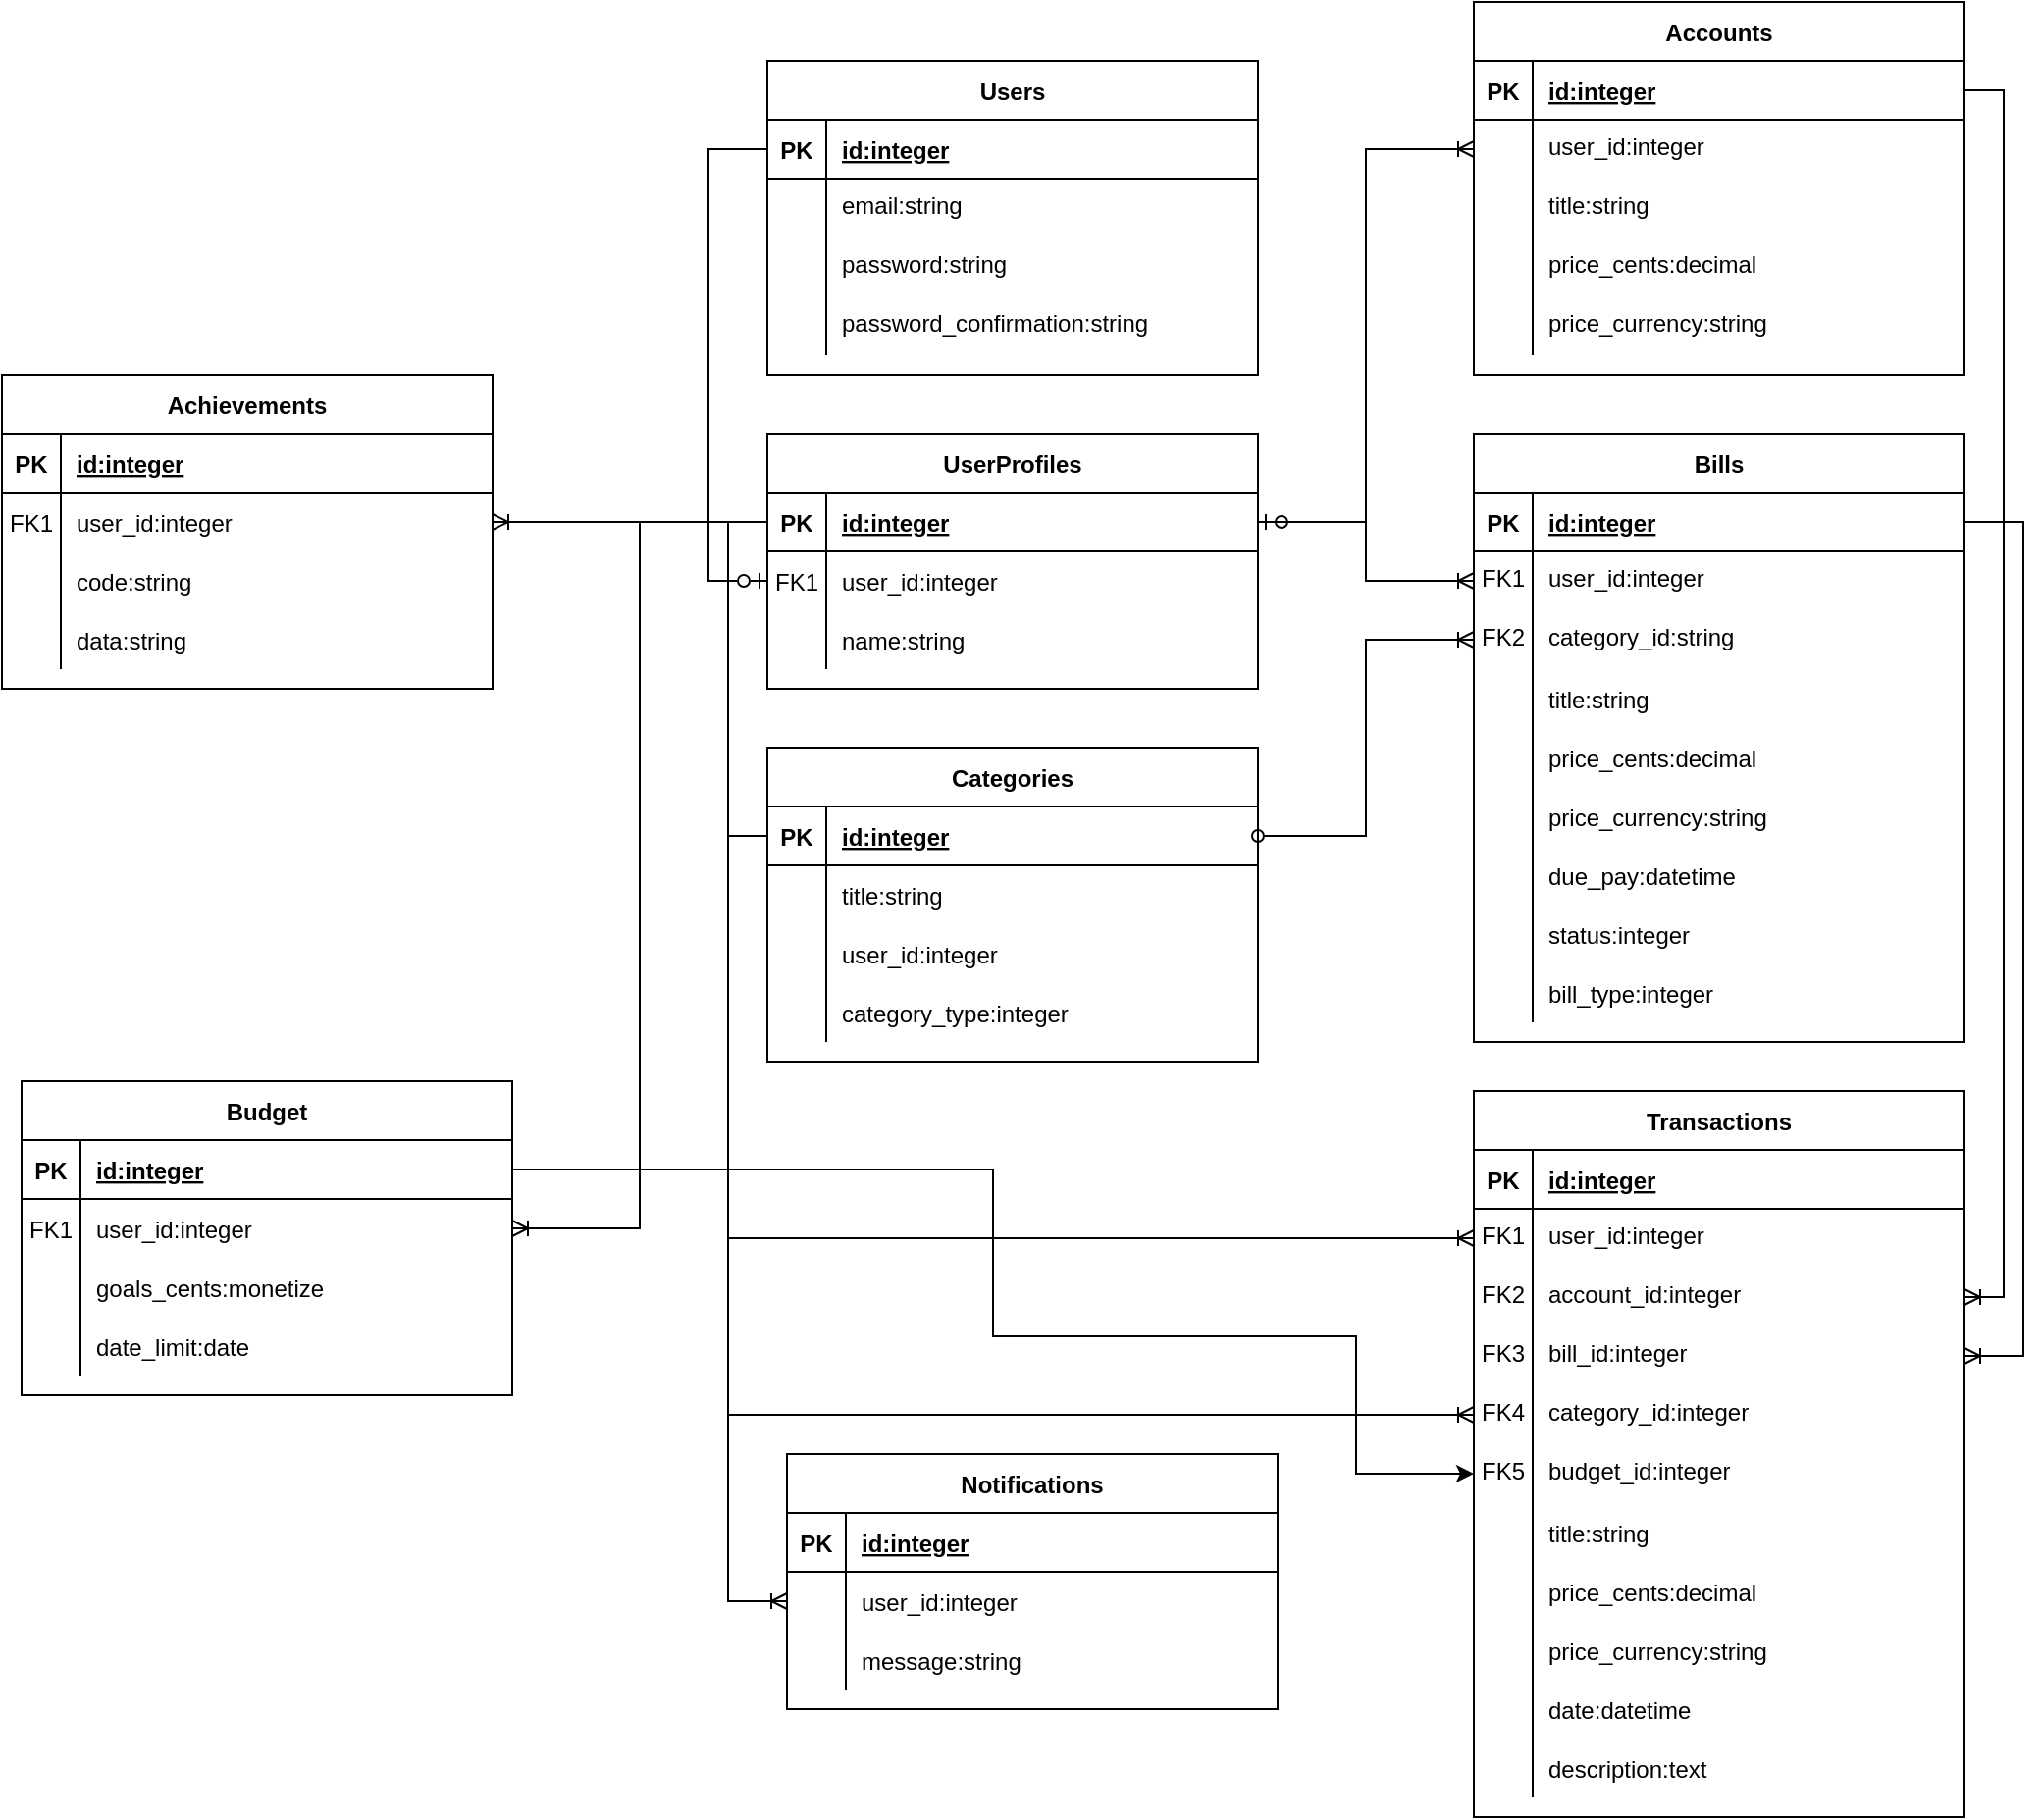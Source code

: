 <mxfile version="21.6.9" type="device" pages="4">
  <diagram id="R2lEEEUBdFMjLlhIrx00" name="Web Money">
    <mxGraphModel dx="834" dy="1559" grid="1" gridSize="10" guides="1" tooltips="1" connect="1" arrows="1" fold="1" page="1" pageScale="1" pageWidth="850" pageHeight="1100" math="0" shadow="0" extFonts="Permanent Marker^https://fonts.googleapis.com/css?family=Permanent+Marker">
      <root>
        <mxCell id="0" />
        <mxCell id="1" parent="0" />
        <mxCell id="C-vyLk0tnHw3VtMMgP7b-2" value="UserProfiles" style="shape=table;startSize=30;container=1;collapsible=1;childLayout=tableLayout;fixedRows=1;rowLines=0;fontStyle=1;align=center;resizeLast=1;" parent="1" vertex="1">
          <mxGeometry x="450" y="120" width="250" height="130" as="geometry">
            <mxRectangle x="450" y="120" width="100" height="30" as="alternateBounds" />
          </mxGeometry>
        </mxCell>
        <mxCell id="C-vyLk0tnHw3VtMMgP7b-3" value="" style="shape=partialRectangle;collapsible=0;dropTarget=0;pointerEvents=0;fillColor=none;points=[[0,0.5],[1,0.5]];portConstraint=eastwest;top=0;left=0;right=0;bottom=1;" parent="C-vyLk0tnHw3VtMMgP7b-2" vertex="1">
          <mxGeometry y="30" width="250" height="30" as="geometry" />
        </mxCell>
        <mxCell id="C-vyLk0tnHw3VtMMgP7b-4" value="PK" style="shape=partialRectangle;overflow=hidden;connectable=0;fillColor=none;top=0;left=0;bottom=0;right=0;fontStyle=1;" parent="C-vyLk0tnHw3VtMMgP7b-3" vertex="1">
          <mxGeometry width="30" height="30" as="geometry">
            <mxRectangle width="30" height="30" as="alternateBounds" />
          </mxGeometry>
        </mxCell>
        <mxCell id="C-vyLk0tnHw3VtMMgP7b-5" value="id:integer" style="shape=partialRectangle;overflow=hidden;connectable=0;fillColor=none;top=0;left=0;bottom=0;right=0;align=left;spacingLeft=6;fontStyle=5;" parent="C-vyLk0tnHw3VtMMgP7b-3" vertex="1">
          <mxGeometry x="30" width="220" height="30" as="geometry">
            <mxRectangle width="220" height="30" as="alternateBounds" />
          </mxGeometry>
        </mxCell>
        <mxCell id="C-vyLk0tnHw3VtMMgP7b-6" value="" style="shape=partialRectangle;collapsible=0;dropTarget=0;pointerEvents=0;fillColor=none;points=[[0,0.5],[1,0.5]];portConstraint=eastwest;top=0;left=0;right=0;bottom=0;" parent="C-vyLk0tnHw3VtMMgP7b-2" vertex="1">
          <mxGeometry y="60" width="250" height="30" as="geometry" />
        </mxCell>
        <mxCell id="C-vyLk0tnHw3VtMMgP7b-7" value="FK1" style="shape=partialRectangle;overflow=hidden;connectable=0;fillColor=none;top=0;left=0;bottom=0;right=0;" parent="C-vyLk0tnHw3VtMMgP7b-6" vertex="1">
          <mxGeometry width="30" height="30" as="geometry">
            <mxRectangle width="30" height="30" as="alternateBounds" />
          </mxGeometry>
        </mxCell>
        <mxCell id="C-vyLk0tnHw3VtMMgP7b-8" value="user_id:integer" style="shape=partialRectangle;overflow=hidden;connectable=0;fillColor=none;top=0;left=0;bottom=0;right=0;align=left;spacingLeft=6;" parent="C-vyLk0tnHw3VtMMgP7b-6" vertex="1">
          <mxGeometry x="30" width="220" height="30" as="geometry">
            <mxRectangle width="220" height="30" as="alternateBounds" />
          </mxGeometry>
        </mxCell>
        <mxCell id="C-vyLk0tnHw3VtMMgP7b-9" value="" style="shape=partialRectangle;collapsible=0;dropTarget=0;pointerEvents=0;fillColor=none;points=[[0,0.5],[1,0.5]];portConstraint=eastwest;top=0;left=0;right=0;bottom=0;" parent="C-vyLk0tnHw3VtMMgP7b-2" vertex="1">
          <mxGeometry y="90" width="250" height="30" as="geometry" />
        </mxCell>
        <mxCell id="C-vyLk0tnHw3VtMMgP7b-10" value="" style="shape=partialRectangle;overflow=hidden;connectable=0;fillColor=none;top=0;left=0;bottom=0;right=0;" parent="C-vyLk0tnHw3VtMMgP7b-9" vertex="1">
          <mxGeometry width="30" height="30" as="geometry">
            <mxRectangle width="30" height="30" as="alternateBounds" />
          </mxGeometry>
        </mxCell>
        <mxCell id="C-vyLk0tnHw3VtMMgP7b-11" value="name:string" style="shape=partialRectangle;overflow=hidden;connectable=0;fillColor=none;top=0;left=0;bottom=0;right=0;align=left;spacingLeft=6;" parent="C-vyLk0tnHw3VtMMgP7b-9" vertex="1">
          <mxGeometry x="30" width="220" height="30" as="geometry">
            <mxRectangle width="220" height="30" as="alternateBounds" />
          </mxGeometry>
        </mxCell>
        <mxCell id="C-vyLk0tnHw3VtMMgP7b-23" value="Users" style="shape=table;startSize=30;container=1;collapsible=1;childLayout=tableLayout;fixedRows=1;rowLines=0;fontStyle=1;align=center;resizeLast=1;" parent="1" vertex="1">
          <mxGeometry x="450" y="-70" width="250" height="160" as="geometry" />
        </mxCell>
        <mxCell id="C-vyLk0tnHw3VtMMgP7b-24" value="" style="shape=partialRectangle;collapsible=0;dropTarget=0;pointerEvents=0;fillColor=none;points=[[0,0.5],[1,0.5]];portConstraint=eastwest;top=0;left=0;right=0;bottom=1;" parent="C-vyLk0tnHw3VtMMgP7b-23" vertex="1">
          <mxGeometry y="30" width="250" height="30" as="geometry" />
        </mxCell>
        <mxCell id="C-vyLk0tnHw3VtMMgP7b-25" value="PK" style="shape=partialRectangle;overflow=hidden;connectable=0;fillColor=none;top=0;left=0;bottom=0;right=0;fontStyle=1;" parent="C-vyLk0tnHw3VtMMgP7b-24" vertex="1">
          <mxGeometry width="30" height="30" as="geometry">
            <mxRectangle width="30" height="30" as="alternateBounds" />
          </mxGeometry>
        </mxCell>
        <mxCell id="C-vyLk0tnHw3VtMMgP7b-26" value="id:integer" style="shape=partialRectangle;overflow=hidden;connectable=0;fillColor=none;top=0;left=0;bottom=0;right=0;align=left;spacingLeft=6;fontStyle=5;" parent="C-vyLk0tnHw3VtMMgP7b-24" vertex="1">
          <mxGeometry x="30" width="220" height="30" as="geometry">
            <mxRectangle width="220" height="30" as="alternateBounds" />
          </mxGeometry>
        </mxCell>
        <mxCell id="C-vyLk0tnHw3VtMMgP7b-27" value="" style="shape=partialRectangle;collapsible=0;dropTarget=0;pointerEvents=0;fillColor=none;points=[[0,0.5],[1,0.5]];portConstraint=eastwest;top=0;left=0;right=0;bottom=0;" parent="C-vyLk0tnHw3VtMMgP7b-23" vertex="1">
          <mxGeometry y="60" width="250" height="30" as="geometry" />
        </mxCell>
        <mxCell id="C-vyLk0tnHw3VtMMgP7b-28" value="" style="shape=partialRectangle;overflow=hidden;connectable=0;fillColor=none;top=0;left=0;bottom=0;right=0;" parent="C-vyLk0tnHw3VtMMgP7b-27" vertex="1">
          <mxGeometry width="30" height="30" as="geometry">
            <mxRectangle width="30" height="30" as="alternateBounds" />
          </mxGeometry>
        </mxCell>
        <mxCell id="C-vyLk0tnHw3VtMMgP7b-29" value="email:string" style="shape=partialRectangle;overflow=hidden;connectable=0;fillColor=none;top=0;left=0;bottom=0;right=0;align=left;spacingLeft=6;labelBackgroundColor=default;verticalAlign=top;" parent="C-vyLk0tnHw3VtMMgP7b-27" vertex="1">
          <mxGeometry x="30" width="220" height="30" as="geometry">
            <mxRectangle width="220" height="30" as="alternateBounds" />
          </mxGeometry>
        </mxCell>
        <mxCell id="DqnpcdKerxMveNdvB5jD-66" value="" style="shape=partialRectangle;collapsible=0;dropTarget=0;pointerEvents=0;fillColor=none;points=[[0,0.5],[1,0.5]];portConstraint=eastwest;top=0;left=0;right=0;bottom=0;" parent="C-vyLk0tnHw3VtMMgP7b-23" vertex="1">
          <mxGeometry y="90" width="250" height="30" as="geometry" />
        </mxCell>
        <mxCell id="DqnpcdKerxMveNdvB5jD-67" value="" style="shape=partialRectangle;overflow=hidden;connectable=0;fillColor=none;top=0;left=0;bottom=0;right=0;" parent="DqnpcdKerxMveNdvB5jD-66" vertex="1">
          <mxGeometry width="30" height="30" as="geometry">
            <mxRectangle width="30" height="30" as="alternateBounds" />
          </mxGeometry>
        </mxCell>
        <mxCell id="DqnpcdKerxMveNdvB5jD-68" value="password:string" style="shape=partialRectangle;overflow=hidden;connectable=0;fillColor=none;top=0;left=0;bottom=0;right=0;align=left;spacingLeft=6;labelBackgroundColor=default;verticalAlign=top;" parent="DqnpcdKerxMveNdvB5jD-66" vertex="1">
          <mxGeometry x="30" width="220" height="30" as="geometry">
            <mxRectangle width="220" height="30" as="alternateBounds" />
          </mxGeometry>
        </mxCell>
        <mxCell id="DqnpcdKerxMveNdvB5jD-69" value="" style="shape=partialRectangle;collapsible=0;dropTarget=0;pointerEvents=0;fillColor=none;points=[[0,0.5],[1,0.5]];portConstraint=eastwest;top=0;left=0;right=0;bottom=0;" parent="C-vyLk0tnHw3VtMMgP7b-23" vertex="1">
          <mxGeometry y="120" width="250" height="30" as="geometry" />
        </mxCell>
        <mxCell id="DqnpcdKerxMveNdvB5jD-70" value="" style="shape=partialRectangle;overflow=hidden;connectable=0;fillColor=none;top=0;left=0;bottom=0;right=0;" parent="DqnpcdKerxMveNdvB5jD-69" vertex="1">
          <mxGeometry width="30" height="30" as="geometry">
            <mxRectangle width="30" height="30" as="alternateBounds" />
          </mxGeometry>
        </mxCell>
        <mxCell id="DqnpcdKerxMveNdvB5jD-71" value="password_confirmation:string" style="shape=partialRectangle;overflow=hidden;connectable=0;fillColor=none;top=0;left=0;bottom=0;right=0;align=left;spacingLeft=6;labelBackgroundColor=default;verticalAlign=top;" parent="DqnpcdKerxMveNdvB5jD-69" vertex="1">
          <mxGeometry x="30" width="220" height="30" as="geometry">
            <mxRectangle width="220" height="30" as="alternateBounds" />
          </mxGeometry>
        </mxCell>
        <mxCell id="DqnpcdKerxMveNdvB5jD-11" value="Transactions" style="shape=table;startSize=30;container=1;collapsible=1;childLayout=tableLayout;fixedRows=1;rowLines=0;fontStyle=1;align=center;resizeLast=1;" parent="1" vertex="1">
          <mxGeometry x="810" y="455" width="250" height="370" as="geometry" />
        </mxCell>
        <mxCell id="DqnpcdKerxMveNdvB5jD-12" value="" style="shape=partialRectangle;collapsible=0;dropTarget=0;pointerEvents=0;fillColor=none;points=[[0,0.5],[1,0.5]];portConstraint=eastwest;top=0;left=0;right=0;bottom=1;" parent="DqnpcdKerxMveNdvB5jD-11" vertex="1">
          <mxGeometry y="30" width="250" height="30" as="geometry" />
        </mxCell>
        <mxCell id="DqnpcdKerxMveNdvB5jD-13" value="PK" style="shape=partialRectangle;overflow=hidden;connectable=0;fillColor=none;top=0;left=0;bottom=0;right=0;fontStyle=1;" parent="DqnpcdKerxMveNdvB5jD-12" vertex="1">
          <mxGeometry width="30" height="30" as="geometry">
            <mxRectangle width="30" height="30" as="alternateBounds" />
          </mxGeometry>
        </mxCell>
        <mxCell id="DqnpcdKerxMveNdvB5jD-14" value="id:integer" style="shape=partialRectangle;overflow=hidden;connectable=0;fillColor=none;top=0;left=0;bottom=0;right=0;align=left;spacingLeft=6;fontStyle=5;" parent="DqnpcdKerxMveNdvB5jD-12" vertex="1">
          <mxGeometry x="30" width="220" height="30" as="geometry">
            <mxRectangle width="220" height="30" as="alternateBounds" />
          </mxGeometry>
        </mxCell>
        <mxCell id="iA1FFSYIamFGjw8A8_Vp-96" style="shape=partialRectangle;collapsible=0;dropTarget=0;pointerEvents=0;fillColor=none;points=[[0,0.5],[1,0.5]];portConstraint=eastwest;top=0;left=0;right=0;bottom=0;" parent="DqnpcdKerxMveNdvB5jD-11" vertex="1">
          <mxGeometry y="60" width="250" height="30" as="geometry" />
        </mxCell>
        <mxCell id="iA1FFSYIamFGjw8A8_Vp-97" value="FK1" style="shape=partialRectangle;overflow=hidden;connectable=0;fillColor=none;top=0;left=0;bottom=0;right=0;verticalAlign=top;" parent="iA1FFSYIamFGjw8A8_Vp-96" vertex="1">
          <mxGeometry width="30" height="30" as="geometry">
            <mxRectangle width="30" height="30" as="alternateBounds" />
          </mxGeometry>
        </mxCell>
        <mxCell id="iA1FFSYIamFGjw8A8_Vp-98" value="user_id:integer" style="shape=partialRectangle;overflow=hidden;connectable=0;fillColor=none;top=0;left=0;bottom=0;right=0;align=left;spacingLeft=6;verticalAlign=top;" parent="iA1FFSYIamFGjw8A8_Vp-96" vertex="1">
          <mxGeometry x="30" width="220" height="30" as="geometry">
            <mxRectangle width="220" height="30" as="alternateBounds" />
          </mxGeometry>
        </mxCell>
        <mxCell id="iA1FFSYIamFGjw8A8_Vp-99" style="shape=partialRectangle;collapsible=0;dropTarget=0;pointerEvents=0;fillColor=none;points=[[0,0.5],[1,0.5]];portConstraint=eastwest;top=0;left=0;right=0;bottom=0;" parent="DqnpcdKerxMveNdvB5jD-11" vertex="1">
          <mxGeometry y="90" width="250" height="30" as="geometry" />
        </mxCell>
        <mxCell id="iA1FFSYIamFGjw8A8_Vp-100" value="FK2" style="shape=partialRectangle;overflow=hidden;connectable=0;fillColor=none;top=0;left=0;bottom=0;right=0;verticalAlign=top;" parent="iA1FFSYIamFGjw8A8_Vp-99" vertex="1">
          <mxGeometry width="30" height="30" as="geometry">
            <mxRectangle width="30" height="30" as="alternateBounds" />
          </mxGeometry>
        </mxCell>
        <mxCell id="iA1FFSYIamFGjw8A8_Vp-101" value="account_id:integer" style="shape=partialRectangle;overflow=hidden;connectable=0;fillColor=none;top=0;left=0;bottom=0;right=0;align=left;spacingLeft=6;verticalAlign=top;" parent="iA1FFSYIamFGjw8A8_Vp-99" vertex="1">
          <mxGeometry x="30" width="220" height="30" as="geometry">
            <mxRectangle width="220" height="30" as="alternateBounds" />
          </mxGeometry>
        </mxCell>
        <mxCell id="DqnpcdKerxMveNdvB5jD-15" value="" style="shape=partialRectangle;collapsible=0;dropTarget=0;pointerEvents=0;fillColor=none;points=[[0,0.5],[1,0.5]];portConstraint=eastwest;top=0;left=0;right=0;bottom=0;" parent="DqnpcdKerxMveNdvB5jD-11" vertex="1">
          <mxGeometry y="120" width="250" height="30" as="geometry" />
        </mxCell>
        <mxCell id="DqnpcdKerxMveNdvB5jD-16" value="FK3" style="shape=partialRectangle;overflow=hidden;connectable=0;fillColor=none;top=0;left=0;bottom=0;right=0;verticalAlign=top;" parent="DqnpcdKerxMveNdvB5jD-15" vertex="1">
          <mxGeometry width="30" height="30" as="geometry">
            <mxRectangle width="30" height="30" as="alternateBounds" />
          </mxGeometry>
        </mxCell>
        <mxCell id="DqnpcdKerxMveNdvB5jD-17" value="bill_id:integer&#xa;" style="shape=partialRectangle;overflow=hidden;connectable=0;fillColor=none;top=0;left=0;bottom=0;right=0;align=left;spacingLeft=6;verticalAlign=top;" parent="DqnpcdKerxMveNdvB5jD-15" vertex="1">
          <mxGeometry x="30" width="220" height="30" as="geometry">
            <mxRectangle width="220" height="30" as="alternateBounds" />
          </mxGeometry>
        </mxCell>
        <mxCell id="iA1FFSYIamFGjw8A8_Vp-102" style="shape=partialRectangle;collapsible=0;dropTarget=0;pointerEvents=0;fillColor=none;points=[[0,0.5],[1,0.5]];portConstraint=eastwest;top=0;left=0;right=0;bottom=0;" parent="DqnpcdKerxMveNdvB5jD-11" vertex="1">
          <mxGeometry y="150" width="250" height="30" as="geometry" />
        </mxCell>
        <mxCell id="iA1FFSYIamFGjw8A8_Vp-103" value="FK4" style="shape=partialRectangle;overflow=hidden;connectable=0;fillColor=none;top=0;left=0;bottom=0;right=0;verticalAlign=top;" parent="iA1FFSYIamFGjw8A8_Vp-102" vertex="1">
          <mxGeometry width="30" height="30" as="geometry">
            <mxRectangle width="30" height="30" as="alternateBounds" />
          </mxGeometry>
        </mxCell>
        <mxCell id="iA1FFSYIamFGjw8A8_Vp-104" value="category_id:integer" style="shape=partialRectangle;overflow=hidden;connectable=0;fillColor=none;top=0;left=0;bottom=0;right=0;align=left;spacingLeft=6;verticalAlign=top;" parent="iA1FFSYIamFGjw8A8_Vp-102" vertex="1">
          <mxGeometry x="30" width="220" height="30" as="geometry">
            <mxRectangle width="220" height="30" as="alternateBounds" />
          </mxGeometry>
        </mxCell>
        <mxCell id="VR95WerERqsBKUKMPWGs-5" style="shape=partialRectangle;collapsible=0;dropTarget=0;pointerEvents=0;fillColor=none;points=[[0,0.5],[1,0.5]];portConstraint=eastwest;top=0;left=0;right=0;bottom=0;" vertex="1" parent="DqnpcdKerxMveNdvB5jD-11">
          <mxGeometry y="180" width="250" height="30" as="geometry" />
        </mxCell>
        <mxCell id="VR95WerERqsBKUKMPWGs-6" value="FK5" style="shape=partialRectangle;overflow=hidden;connectable=0;fillColor=none;top=0;left=0;bottom=0;right=0;verticalAlign=top;" vertex="1" parent="VR95WerERqsBKUKMPWGs-5">
          <mxGeometry width="30" height="30" as="geometry">
            <mxRectangle width="30" height="30" as="alternateBounds" />
          </mxGeometry>
        </mxCell>
        <mxCell id="VR95WerERqsBKUKMPWGs-7" value="budget_id:integer" style="shape=partialRectangle;overflow=hidden;connectable=0;fillColor=none;top=0;left=0;bottom=0;right=0;align=left;spacingLeft=6;verticalAlign=top;" vertex="1" parent="VR95WerERqsBKUKMPWGs-5">
          <mxGeometry x="30" width="220" height="30" as="geometry">
            <mxRectangle width="220" height="30" as="alternateBounds" />
          </mxGeometry>
        </mxCell>
        <mxCell id="DqnpcdKerxMveNdvB5jD-44" value="" style="shape=tableRow;horizontal=0;startSize=0;swimlaneHead=0;swimlaneBody=0;fillColor=none;collapsible=0;dropTarget=0;points=[[0,0.5],[1,0.5]];portConstraint=eastwest;top=0;left=0;right=0;bottom=0;labelBackgroundColor=none;strokeColor=default;" parent="DqnpcdKerxMveNdvB5jD-11" vertex="1">
          <mxGeometry y="210" width="250" height="30" as="geometry" />
        </mxCell>
        <mxCell id="DqnpcdKerxMveNdvB5jD-45" value="" style="shape=partialRectangle;connectable=0;fillColor=none;top=0;left=0;bottom=0;right=0;editable=1;overflow=hidden;labelBackgroundColor=none;strokeColor=default;" parent="DqnpcdKerxMveNdvB5jD-44" vertex="1">
          <mxGeometry width="30" height="30" as="geometry">
            <mxRectangle width="30" height="30" as="alternateBounds" />
          </mxGeometry>
        </mxCell>
        <mxCell id="DqnpcdKerxMveNdvB5jD-46" value="title:string" style="shape=partialRectangle;connectable=0;fillColor=none;top=0;left=0;bottom=0;right=0;align=left;spacingLeft=6;overflow=hidden;labelBackgroundColor=none;strokeColor=default;" parent="DqnpcdKerxMveNdvB5jD-44" vertex="1">
          <mxGeometry x="30" width="220" height="30" as="geometry">
            <mxRectangle width="220" height="30" as="alternateBounds" />
          </mxGeometry>
        </mxCell>
        <mxCell id="DqnpcdKerxMveNdvB5jD-47" value="" style="shape=tableRow;horizontal=0;startSize=0;swimlaneHead=0;swimlaneBody=0;fillColor=none;collapsible=0;dropTarget=0;points=[[0,0.5],[1,0.5]];portConstraint=eastwest;top=0;left=0;right=0;bottom=0;labelBackgroundColor=none;strokeColor=default;" parent="DqnpcdKerxMveNdvB5jD-11" vertex="1">
          <mxGeometry y="240" width="250" height="30" as="geometry" />
        </mxCell>
        <mxCell id="DqnpcdKerxMveNdvB5jD-48" value="" style="shape=partialRectangle;connectable=0;fillColor=none;top=0;left=0;bottom=0;right=0;editable=1;overflow=hidden;labelBackgroundColor=none;strokeColor=default;" parent="DqnpcdKerxMveNdvB5jD-47" vertex="1">
          <mxGeometry width="30" height="30" as="geometry">
            <mxRectangle width="30" height="30" as="alternateBounds" />
          </mxGeometry>
        </mxCell>
        <mxCell id="DqnpcdKerxMveNdvB5jD-49" value="price_cents:decimal" style="shape=partialRectangle;connectable=0;fillColor=none;top=0;left=0;bottom=0;right=0;align=left;spacingLeft=6;overflow=hidden;labelBackgroundColor=none;strokeColor=default;" parent="DqnpcdKerxMveNdvB5jD-47" vertex="1">
          <mxGeometry x="30" width="220" height="30" as="geometry">
            <mxRectangle width="220" height="30" as="alternateBounds" />
          </mxGeometry>
        </mxCell>
        <mxCell id="iA1FFSYIamFGjw8A8_Vp-108" style="shape=tableRow;horizontal=0;startSize=0;swimlaneHead=0;swimlaneBody=0;fillColor=none;collapsible=0;dropTarget=0;points=[[0,0.5],[1,0.5]];portConstraint=eastwest;top=0;left=0;right=0;bottom=0;labelBackgroundColor=none;strokeColor=default;" parent="DqnpcdKerxMveNdvB5jD-11" vertex="1">
          <mxGeometry y="270" width="250" height="30" as="geometry" />
        </mxCell>
        <mxCell id="iA1FFSYIamFGjw8A8_Vp-109" style="shape=partialRectangle;connectable=0;fillColor=none;top=0;left=0;bottom=0;right=0;editable=1;overflow=hidden;labelBackgroundColor=none;strokeColor=default;" parent="iA1FFSYIamFGjw8A8_Vp-108" vertex="1">
          <mxGeometry width="30" height="30" as="geometry">
            <mxRectangle width="30" height="30" as="alternateBounds" />
          </mxGeometry>
        </mxCell>
        <mxCell id="iA1FFSYIamFGjw8A8_Vp-110" value="price_currency:string" style="shape=partialRectangle;connectable=0;fillColor=none;top=0;left=0;bottom=0;right=0;align=left;spacingLeft=6;overflow=hidden;labelBackgroundColor=none;strokeColor=default;" parent="iA1FFSYIamFGjw8A8_Vp-108" vertex="1">
          <mxGeometry x="30" width="220" height="30" as="geometry">
            <mxRectangle width="220" height="30" as="alternateBounds" />
          </mxGeometry>
        </mxCell>
        <mxCell id="DqnpcdKerxMveNdvB5jD-63" value="" style="shape=tableRow;horizontal=0;startSize=0;swimlaneHead=0;swimlaneBody=0;fillColor=none;collapsible=0;dropTarget=0;points=[[0,0.5],[1,0.5]];portConstraint=eastwest;top=0;left=0;right=0;bottom=0;labelBackgroundColor=none;strokeColor=default;" parent="DqnpcdKerxMveNdvB5jD-11" vertex="1">
          <mxGeometry y="300" width="250" height="30" as="geometry" />
        </mxCell>
        <mxCell id="DqnpcdKerxMveNdvB5jD-64" value="" style="shape=partialRectangle;connectable=0;fillColor=none;top=0;left=0;bottom=0;right=0;editable=1;overflow=hidden;labelBackgroundColor=none;strokeColor=default;" parent="DqnpcdKerxMveNdvB5jD-63" vertex="1">
          <mxGeometry width="30" height="30" as="geometry">
            <mxRectangle width="30" height="30" as="alternateBounds" />
          </mxGeometry>
        </mxCell>
        <mxCell id="DqnpcdKerxMveNdvB5jD-65" value="date:datetime" style="shape=partialRectangle;connectable=0;fillColor=none;top=0;left=0;bottom=0;right=0;align=left;spacingLeft=6;overflow=hidden;labelBackgroundColor=none;strokeColor=default;" parent="DqnpcdKerxMveNdvB5jD-63" vertex="1">
          <mxGeometry x="30" width="220" height="30" as="geometry">
            <mxRectangle width="220" height="30" as="alternateBounds" />
          </mxGeometry>
        </mxCell>
        <mxCell id="iA1FFSYIamFGjw8A8_Vp-105" style="shape=tableRow;horizontal=0;startSize=0;swimlaneHead=0;swimlaneBody=0;fillColor=none;collapsible=0;dropTarget=0;points=[[0,0.5],[1,0.5]];portConstraint=eastwest;top=0;left=0;right=0;bottom=0;labelBackgroundColor=none;strokeColor=default;" parent="DqnpcdKerxMveNdvB5jD-11" vertex="1">
          <mxGeometry y="330" width="250" height="30" as="geometry" />
        </mxCell>
        <mxCell id="iA1FFSYIamFGjw8A8_Vp-106" style="shape=partialRectangle;connectable=0;fillColor=none;top=0;left=0;bottom=0;right=0;editable=1;overflow=hidden;labelBackgroundColor=none;strokeColor=default;" parent="iA1FFSYIamFGjw8A8_Vp-105" vertex="1">
          <mxGeometry width="30" height="30" as="geometry">
            <mxRectangle width="30" height="30" as="alternateBounds" />
          </mxGeometry>
        </mxCell>
        <mxCell id="iA1FFSYIamFGjw8A8_Vp-107" value="description:text" style="shape=partialRectangle;connectable=0;fillColor=none;top=0;left=0;bottom=0;right=0;align=left;spacingLeft=6;overflow=hidden;labelBackgroundColor=none;strokeColor=default;" parent="iA1FFSYIamFGjw8A8_Vp-105" vertex="1">
          <mxGeometry x="30" width="220" height="30" as="geometry">
            <mxRectangle width="220" height="30" as="alternateBounds" />
          </mxGeometry>
        </mxCell>
        <mxCell id="DqnpcdKerxMveNdvB5jD-72" value="Bills" style="shape=table;startSize=30;container=1;collapsible=1;childLayout=tableLayout;fixedRows=1;rowLines=0;fontStyle=1;align=center;resizeLast=1;" parent="1" vertex="1">
          <mxGeometry x="810" y="120" width="250" height="310" as="geometry" />
        </mxCell>
        <mxCell id="DqnpcdKerxMveNdvB5jD-73" value="" style="shape=partialRectangle;collapsible=0;dropTarget=0;pointerEvents=0;fillColor=none;points=[[0,0.5],[1,0.5]];portConstraint=eastwest;top=0;left=0;right=0;bottom=1;" parent="DqnpcdKerxMveNdvB5jD-72" vertex="1">
          <mxGeometry y="30" width="250" height="30" as="geometry" />
        </mxCell>
        <mxCell id="DqnpcdKerxMveNdvB5jD-74" value="PK" style="shape=partialRectangle;overflow=hidden;connectable=0;fillColor=none;top=0;left=0;bottom=0;right=0;fontStyle=1;" parent="DqnpcdKerxMveNdvB5jD-73" vertex="1">
          <mxGeometry width="30" height="30" as="geometry">
            <mxRectangle width="30" height="30" as="alternateBounds" />
          </mxGeometry>
        </mxCell>
        <mxCell id="DqnpcdKerxMveNdvB5jD-75" value="id:integer" style="shape=partialRectangle;overflow=hidden;connectable=0;fillColor=none;top=0;left=0;bottom=0;right=0;align=left;spacingLeft=6;fontStyle=5;" parent="DqnpcdKerxMveNdvB5jD-73" vertex="1">
          <mxGeometry x="30" width="220" height="30" as="geometry">
            <mxRectangle width="220" height="30" as="alternateBounds" />
          </mxGeometry>
        </mxCell>
        <mxCell id="DqnpcdKerxMveNdvB5jD-76" value="" style="shape=partialRectangle;collapsible=0;dropTarget=0;pointerEvents=0;fillColor=none;points=[[0,0.5],[1,0.5]];portConstraint=eastwest;top=0;left=0;right=0;bottom=0;" parent="DqnpcdKerxMveNdvB5jD-72" vertex="1">
          <mxGeometry y="60" width="250" height="30" as="geometry" />
        </mxCell>
        <mxCell id="DqnpcdKerxMveNdvB5jD-77" value="FK1" style="shape=partialRectangle;overflow=hidden;connectable=0;fillColor=none;top=0;left=0;bottom=0;right=0;verticalAlign=top;" parent="DqnpcdKerxMveNdvB5jD-76" vertex="1">
          <mxGeometry width="30" height="30" as="geometry">
            <mxRectangle width="30" height="30" as="alternateBounds" />
          </mxGeometry>
        </mxCell>
        <mxCell id="DqnpcdKerxMveNdvB5jD-78" value="user_id:integer" style="shape=partialRectangle;overflow=hidden;connectable=0;fillColor=none;top=0;left=0;bottom=0;right=0;align=left;spacingLeft=6;verticalAlign=top;" parent="DqnpcdKerxMveNdvB5jD-76" vertex="1">
          <mxGeometry x="30" width="220" height="30" as="geometry">
            <mxRectangle width="220" height="30" as="alternateBounds" />
          </mxGeometry>
        </mxCell>
        <mxCell id="DqnpcdKerxMveNdvB5jD-88" value="" style="shape=partialRectangle;collapsible=0;dropTarget=0;pointerEvents=0;fillColor=none;points=[[0,0.5],[1,0.5]];portConstraint=eastwest;top=0;left=0;right=0;bottom=0;" parent="DqnpcdKerxMveNdvB5jD-72" vertex="1">
          <mxGeometry y="90" width="250" height="30" as="geometry" />
        </mxCell>
        <mxCell id="DqnpcdKerxMveNdvB5jD-89" value="FK2" style="shape=partialRectangle;overflow=hidden;connectable=0;fillColor=none;top=0;left=0;bottom=0;right=0;verticalAlign=top;" parent="DqnpcdKerxMveNdvB5jD-88" vertex="1">
          <mxGeometry width="30" height="30" as="geometry">
            <mxRectangle width="30" height="30" as="alternateBounds" />
          </mxGeometry>
        </mxCell>
        <mxCell id="DqnpcdKerxMveNdvB5jD-90" value="category_id:string" style="shape=partialRectangle;overflow=hidden;connectable=0;fillColor=none;top=0;left=0;bottom=0;right=0;align=left;spacingLeft=6;verticalAlign=top;" parent="DqnpcdKerxMveNdvB5jD-88" vertex="1">
          <mxGeometry x="30" width="220" height="30" as="geometry">
            <mxRectangle width="220" height="30" as="alternateBounds" />
          </mxGeometry>
        </mxCell>
        <mxCell id="DqnpcdKerxMveNdvB5jD-79" value="" style="shape=tableRow;horizontal=0;startSize=0;swimlaneHead=0;swimlaneBody=0;fillColor=none;collapsible=0;dropTarget=0;points=[[0,0.5],[1,0.5]];portConstraint=eastwest;top=0;left=0;right=0;bottom=0;labelBackgroundColor=none;strokeColor=default;" parent="DqnpcdKerxMveNdvB5jD-72" vertex="1">
          <mxGeometry y="120" width="250" height="30" as="geometry" />
        </mxCell>
        <mxCell id="DqnpcdKerxMveNdvB5jD-80" value="" style="shape=partialRectangle;connectable=0;fillColor=none;top=0;left=0;bottom=0;right=0;editable=1;overflow=hidden;labelBackgroundColor=none;strokeColor=default;" parent="DqnpcdKerxMveNdvB5jD-79" vertex="1">
          <mxGeometry width="30" height="30" as="geometry">
            <mxRectangle width="30" height="30" as="alternateBounds" />
          </mxGeometry>
        </mxCell>
        <mxCell id="DqnpcdKerxMveNdvB5jD-81" value="title:string" style="shape=partialRectangle;connectable=0;fillColor=none;top=0;left=0;bottom=0;right=0;align=left;spacingLeft=6;overflow=hidden;labelBackgroundColor=none;strokeColor=default;" parent="DqnpcdKerxMveNdvB5jD-79" vertex="1">
          <mxGeometry x="30" width="220" height="30" as="geometry">
            <mxRectangle width="220" height="30" as="alternateBounds" />
          </mxGeometry>
        </mxCell>
        <mxCell id="DqnpcdKerxMveNdvB5jD-82" value="" style="shape=tableRow;horizontal=0;startSize=0;swimlaneHead=0;swimlaneBody=0;fillColor=none;collapsible=0;dropTarget=0;points=[[0,0.5],[1,0.5]];portConstraint=eastwest;top=0;left=0;right=0;bottom=0;labelBackgroundColor=none;strokeColor=default;" parent="DqnpcdKerxMveNdvB5jD-72" vertex="1">
          <mxGeometry y="150" width="250" height="30" as="geometry" />
        </mxCell>
        <mxCell id="DqnpcdKerxMveNdvB5jD-83" value="" style="shape=partialRectangle;connectable=0;fillColor=none;top=0;left=0;bottom=0;right=0;editable=1;overflow=hidden;labelBackgroundColor=none;strokeColor=default;" parent="DqnpcdKerxMveNdvB5jD-82" vertex="1">
          <mxGeometry width="30" height="30" as="geometry">
            <mxRectangle width="30" height="30" as="alternateBounds" />
          </mxGeometry>
        </mxCell>
        <mxCell id="DqnpcdKerxMveNdvB5jD-84" value="price_cents:decimal" style="shape=partialRectangle;connectable=0;fillColor=none;top=0;left=0;bottom=0;right=0;align=left;spacingLeft=6;overflow=hidden;labelBackgroundColor=none;strokeColor=default;" parent="DqnpcdKerxMveNdvB5jD-82" vertex="1">
          <mxGeometry x="30" width="220" height="30" as="geometry">
            <mxRectangle width="220" height="30" as="alternateBounds" />
          </mxGeometry>
        </mxCell>
        <mxCell id="iA1FFSYIamFGjw8A8_Vp-28" style="shape=tableRow;horizontal=0;startSize=0;swimlaneHead=0;swimlaneBody=0;fillColor=none;collapsible=0;dropTarget=0;points=[[0,0.5],[1,0.5]];portConstraint=eastwest;top=0;left=0;right=0;bottom=0;labelBackgroundColor=none;strokeColor=default;" parent="DqnpcdKerxMveNdvB5jD-72" vertex="1">
          <mxGeometry y="180" width="250" height="30" as="geometry" />
        </mxCell>
        <mxCell id="iA1FFSYIamFGjw8A8_Vp-29" style="shape=partialRectangle;connectable=0;fillColor=none;top=0;left=0;bottom=0;right=0;editable=1;overflow=hidden;labelBackgroundColor=none;strokeColor=default;" parent="iA1FFSYIamFGjw8A8_Vp-28" vertex="1">
          <mxGeometry width="30" height="30" as="geometry">
            <mxRectangle width="30" height="30" as="alternateBounds" />
          </mxGeometry>
        </mxCell>
        <mxCell id="iA1FFSYIamFGjw8A8_Vp-30" value="price_currency:string" style="shape=partialRectangle;connectable=0;fillColor=none;top=0;left=0;bottom=0;right=0;align=left;spacingLeft=6;overflow=hidden;labelBackgroundColor=none;strokeColor=default;" parent="iA1FFSYIamFGjw8A8_Vp-28" vertex="1">
          <mxGeometry x="30" width="220" height="30" as="geometry">
            <mxRectangle width="220" height="30" as="alternateBounds" />
          </mxGeometry>
        </mxCell>
        <mxCell id="DqnpcdKerxMveNdvB5jD-85" value="" style="shape=tableRow;horizontal=0;startSize=0;swimlaneHead=0;swimlaneBody=0;fillColor=none;collapsible=0;dropTarget=0;points=[[0,0.5],[1,0.5]];portConstraint=eastwest;top=0;left=0;right=0;bottom=0;labelBackgroundColor=none;strokeColor=default;" parent="DqnpcdKerxMveNdvB5jD-72" vertex="1">
          <mxGeometry y="210" width="250" height="30" as="geometry" />
        </mxCell>
        <mxCell id="DqnpcdKerxMveNdvB5jD-86" value="" style="shape=partialRectangle;connectable=0;fillColor=none;top=0;left=0;bottom=0;right=0;editable=1;overflow=hidden;labelBackgroundColor=none;strokeColor=default;" parent="DqnpcdKerxMveNdvB5jD-85" vertex="1">
          <mxGeometry width="30" height="30" as="geometry">
            <mxRectangle width="30" height="30" as="alternateBounds" />
          </mxGeometry>
        </mxCell>
        <mxCell id="DqnpcdKerxMveNdvB5jD-87" value="due_pay:datetime" style="shape=partialRectangle;connectable=0;fillColor=none;top=0;left=0;bottom=0;right=0;align=left;spacingLeft=6;overflow=hidden;labelBackgroundColor=none;strokeColor=default;" parent="DqnpcdKerxMveNdvB5jD-85" vertex="1">
          <mxGeometry x="30" width="220" height="30" as="geometry">
            <mxRectangle width="220" height="30" as="alternateBounds" />
          </mxGeometry>
        </mxCell>
        <mxCell id="iA1FFSYIamFGjw8A8_Vp-31" style="shape=tableRow;horizontal=0;startSize=0;swimlaneHead=0;swimlaneBody=0;fillColor=none;collapsible=0;dropTarget=0;points=[[0,0.5],[1,0.5]];portConstraint=eastwest;top=0;left=0;right=0;bottom=0;labelBackgroundColor=none;strokeColor=default;" parent="DqnpcdKerxMveNdvB5jD-72" vertex="1">
          <mxGeometry y="240" width="250" height="30" as="geometry" />
        </mxCell>
        <mxCell id="iA1FFSYIamFGjw8A8_Vp-32" style="shape=partialRectangle;connectable=0;fillColor=none;top=0;left=0;bottom=0;right=0;editable=1;overflow=hidden;labelBackgroundColor=none;strokeColor=default;" parent="iA1FFSYIamFGjw8A8_Vp-31" vertex="1">
          <mxGeometry width="30" height="30" as="geometry">
            <mxRectangle width="30" height="30" as="alternateBounds" />
          </mxGeometry>
        </mxCell>
        <mxCell id="iA1FFSYIamFGjw8A8_Vp-33" value="status:integer" style="shape=partialRectangle;connectable=0;fillColor=none;top=0;left=0;bottom=0;right=0;align=left;spacingLeft=6;overflow=hidden;labelBackgroundColor=none;strokeColor=default;" parent="iA1FFSYIamFGjw8A8_Vp-31" vertex="1">
          <mxGeometry x="30" width="220" height="30" as="geometry">
            <mxRectangle width="220" height="30" as="alternateBounds" />
          </mxGeometry>
        </mxCell>
        <mxCell id="iA1FFSYIamFGjw8A8_Vp-34" style="shape=tableRow;horizontal=0;startSize=0;swimlaneHead=0;swimlaneBody=0;fillColor=none;collapsible=0;dropTarget=0;points=[[0,0.5],[1,0.5]];portConstraint=eastwest;top=0;left=0;right=0;bottom=0;labelBackgroundColor=none;strokeColor=default;" parent="DqnpcdKerxMveNdvB5jD-72" vertex="1">
          <mxGeometry y="270" width="250" height="30" as="geometry" />
        </mxCell>
        <mxCell id="iA1FFSYIamFGjw8A8_Vp-35" style="shape=partialRectangle;connectable=0;fillColor=none;top=0;left=0;bottom=0;right=0;editable=1;overflow=hidden;labelBackgroundColor=none;strokeColor=default;" parent="iA1FFSYIamFGjw8A8_Vp-34" vertex="1">
          <mxGeometry width="30" height="30" as="geometry">
            <mxRectangle width="30" height="30" as="alternateBounds" />
          </mxGeometry>
        </mxCell>
        <mxCell id="iA1FFSYIamFGjw8A8_Vp-36" value="bill_type:integer" style="shape=partialRectangle;connectable=0;fillColor=none;top=0;left=0;bottom=0;right=0;align=left;spacingLeft=6;overflow=hidden;labelBackgroundColor=none;strokeColor=default;" parent="iA1FFSYIamFGjw8A8_Vp-34" vertex="1">
          <mxGeometry x="30" width="220" height="30" as="geometry">
            <mxRectangle width="220" height="30" as="alternateBounds" />
          </mxGeometry>
        </mxCell>
        <mxCell id="DqnpcdKerxMveNdvB5jD-126" value="" style="edgeStyle=orthogonalEdgeStyle;fontSize=12;html=1;endArrow=ERoneToMany;startArrow=ERzeroToOne;rounded=0;elbow=vertical;exitX=1;exitY=0.5;exitDx=0;exitDy=0;entryX=0;entryY=0.5;entryDx=0;entryDy=0;" parent="1" source="C-vyLk0tnHw3VtMMgP7b-3" target="DqnpcdKerxMveNdvB5jD-76" edge="1">
          <mxGeometry width="100" height="100" relative="1" as="geometry">
            <mxPoint x="750" y="290" as="sourcePoint" />
            <mxPoint x="850" y="190" as="targetPoint" />
          </mxGeometry>
        </mxCell>
        <mxCell id="DqnpcdKerxMveNdvB5jD-128" value="Categories" style="shape=table;startSize=30;container=1;collapsible=1;childLayout=tableLayout;fixedRows=1;rowLines=0;fontStyle=1;align=center;resizeLast=1;" parent="1" vertex="1">
          <mxGeometry x="450" y="280" width="250" height="160" as="geometry">
            <mxRectangle x="450" y="120" width="100" height="30" as="alternateBounds" />
          </mxGeometry>
        </mxCell>
        <mxCell id="DqnpcdKerxMveNdvB5jD-129" value="" style="shape=partialRectangle;collapsible=0;dropTarget=0;pointerEvents=0;fillColor=none;points=[[0,0.5],[1,0.5]];portConstraint=eastwest;top=0;left=0;right=0;bottom=1;" parent="DqnpcdKerxMveNdvB5jD-128" vertex="1">
          <mxGeometry y="30" width="250" height="30" as="geometry" />
        </mxCell>
        <mxCell id="DqnpcdKerxMveNdvB5jD-130" value="PK" style="shape=partialRectangle;overflow=hidden;connectable=0;fillColor=none;top=0;left=0;bottom=0;right=0;fontStyle=1;" parent="DqnpcdKerxMveNdvB5jD-129" vertex="1">
          <mxGeometry width="30" height="30" as="geometry">
            <mxRectangle width="30" height="30" as="alternateBounds" />
          </mxGeometry>
        </mxCell>
        <mxCell id="DqnpcdKerxMveNdvB5jD-131" value="id:integer" style="shape=partialRectangle;overflow=hidden;connectable=0;fillColor=none;top=0;left=0;bottom=0;right=0;align=left;spacingLeft=6;fontStyle=5;" parent="DqnpcdKerxMveNdvB5jD-129" vertex="1">
          <mxGeometry x="30" width="220" height="30" as="geometry">
            <mxRectangle width="220" height="30" as="alternateBounds" />
          </mxGeometry>
        </mxCell>
        <mxCell id="DqnpcdKerxMveNdvB5jD-132" value="" style="shape=partialRectangle;collapsible=0;dropTarget=0;pointerEvents=0;fillColor=none;points=[[0,0.5],[1,0.5]];portConstraint=eastwest;top=0;left=0;right=0;bottom=0;" parent="DqnpcdKerxMveNdvB5jD-128" vertex="1">
          <mxGeometry y="60" width="250" height="30" as="geometry" />
        </mxCell>
        <mxCell id="DqnpcdKerxMveNdvB5jD-133" value="" style="shape=partialRectangle;overflow=hidden;connectable=0;fillColor=none;top=0;left=0;bottom=0;right=0;" parent="DqnpcdKerxMveNdvB5jD-132" vertex="1">
          <mxGeometry width="30" height="30" as="geometry">
            <mxRectangle width="30" height="30" as="alternateBounds" />
          </mxGeometry>
        </mxCell>
        <mxCell id="DqnpcdKerxMveNdvB5jD-134" value="title:string" style="shape=partialRectangle;overflow=hidden;connectable=0;fillColor=none;top=0;left=0;bottom=0;right=0;align=left;spacingLeft=6;" parent="DqnpcdKerxMveNdvB5jD-132" vertex="1">
          <mxGeometry x="30" width="220" height="30" as="geometry">
            <mxRectangle width="220" height="30" as="alternateBounds" />
          </mxGeometry>
        </mxCell>
        <mxCell id="iA1FFSYIamFGjw8A8_Vp-37" style="shape=partialRectangle;collapsible=0;dropTarget=0;pointerEvents=0;fillColor=none;points=[[0,0.5],[1,0.5]];portConstraint=eastwest;top=0;left=0;right=0;bottom=0;" parent="DqnpcdKerxMveNdvB5jD-128" vertex="1">
          <mxGeometry y="90" width="250" height="30" as="geometry" />
        </mxCell>
        <mxCell id="iA1FFSYIamFGjw8A8_Vp-38" style="shape=partialRectangle;overflow=hidden;connectable=0;fillColor=none;top=0;left=0;bottom=0;right=0;" parent="iA1FFSYIamFGjw8A8_Vp-37" vertex="1">
          <mxGeometry width="30" height="30" as="geometry">
            <mxRectangle width="30" height="30" as="alternateBounds" />
          </mxGeometry>
        </mxCell>
        <mxCell id="iA1FFSYIamFGjw8A8_Vp-39" value="user_id:integer" style="shape=partialRectangle;overflow=hidden;connectable=0;fillColor=none;top=0;left=0;bottom=0;right=0;align=left;spacingLeft=6;" parent="iA1FFSYIamFGjw8A8_Vp-37" vertex="1">
          <mxGeometry x="30" width="220" height="30" as="geometry">
            <mxRectangle width="220" height="30" as="alternateBounds" />
          </mxGeometry>
        </mxCell>
        <mxCell id="iA1FFSYIamFGjw8A8_Vp-93" style="shape=partialRectangle;collapsible=0;dropTarget=0;pointerEvents=0;fillColor=none;points=[[0,0.5],[1,0.5]];portConstraint=eastwest;top=0;left=0;right=0;bottom=0;" parent="DqnpcdKerxMveNdvB5jD-128" vertex="1">
          <mxGeometry y="120" width="250" height="30" as="geometry" />
        </mxCell>
        <mxCell id="iA1FFSYIamFGjw8A8_Vp-94" style="shape=partialRectangle;overflow=hidden;connectable=0;fillColor=none;top=0;left=0;bottom=0;right=0;" parent="iA1FFSYIamFGjw8A8_Vp-93" vertex="1">
          <mxGeometry width="30" height="30" as="geometry">
            <mxRectangle width="30" height="30" as="alternateBounds" />
          </mxGeometry>
        </mxCell>
        <mxCell id="iA1FFSYIamFGjw8A8_Vp-95" value="category_type:integer" style="shape=partialRectangle;overflow=hidden;connectable=0;fillColor=none;top=0;left=0;bottom=0;right=0;align=left;spacingLeft=6;" parent="iA1FFSYIamFGjw8A8_Vp-93" vertex="1">
          <mxGeometry x="30" width="220" height="30" as="geometry">
            <mxRectangle width="220" height="30" as="alternateBounds" />
          </mxGeometry>
        </mxCell>
        <mxCell id="DqnpcdKerxMveNdvB5jD-138" value="" style="edgeStyle=orthogonalEdgeStyle;fontSize=12;html=1;endArrow=ERoneToMany;startArrow=oval;rounded=0;elbow=vertical;exitX=1;exitY=0.5;exitDx=0;exitDy=0;entryX=0;entryY=0.5;entryDx=0;entryDy=0;startFill=0;" parent="1" source="DqnpcdKerxMveNdvB5jD-129" target="DqnpcdKerxMveNdvB5jD-88" edge="1">
          <mxGeometry width="100" height="100" relative="1" as="geometry">
            <mxPoint x="710" y="325" as="sourcePoint" />
            <mxPoint x="820" y="355" as="targetPoint" />
          </mxGeometry>
        </mxCell>
        <mxCell id="iA1FFSYIamFGjw8A8_Vp-1" style="edgeStyle=orthogonalEdgeStyle;rounded=0;orthogonalLoop=1;jettySize=auto;html=1;exitX=1;exitY=0.5;exitDx=0;exitDy=0;entryX=1;entryY=0.5;entryDx=0;entryDy=0;endArrow=ERoneToMany;endFill=0;" parent="1" source="DqnpcdKerxMveNdvB5jD-73" target="DqnpcdKerxMveNdvB5jD-15" edge="1">
          <mxGeometry relative="1" as="geometry">
            <Array as="points">
              <mxPoint x="1090" y="165" />
              <mxPoint x="1090" y="590" />
            </Array>
          </mxGeometry>
        </mxCell>
        <mxCell id="iA1FFSYIamFGjw8A8_Vp-2" style="edgeStyle=orthogonalEdgeStyle;rounded=0;orthogonalLoop=1;jettySize=auto;html=1;exitX=0;exitY=0.5;exitDx=0;exitDy=0;entryX=0;entryY=0.5;entryDx=0;entryDy=0;endArrow=ERzeroToOne;endFill=0;" parent="1" source="C-vyLk0tnHw3VtMMgP7b-24" target="C-vyLk0tnHw3VtMMgP7b-6" edge="1">
          <mxGeometry relative="1" as="geometry">
            <Array as="points">
              <mxPoint x="420" y="-25" />
              <mxPoint x="420" y="195" />
            </Array>
          </mxGeometry>
        </mxCell>
        <mxCell id="iA1FFSYIamFGjw8A8_Vp-3" value="Accounts" style="shape=table;startSize=30;container=1;collapsible=1;childLayout=tableLayout;fixedRows=1;rowLines=0;fontStyle=1;align=center;resizeLast=1;" parent="1" vertex="1">
          <mxGeometry x="810" y="-100" width="250" height="190" as="geometry" />
        </mxCell>
        <mxCell id="iA1FFSYIamFGjw8A8_Vp-4" value="" style="shape=partialRectangle;collapsible=0;dropTarget=0;pointerEvents=0;fillColor=none;points=[[0,0.5],[1,0.5]];portConstraint=eastwest;top=0;left=0;right=0;bottom=1;" parent="iA1FFSYIamFGjw8A8_Vp-3" vertex="1">
          <mxGeometry y="30" width="250" height="30" as="geometry" />
        </mxCell>
        <mxCell id="iA1FFSYIamFGjw8A8_Vp-5" value="PK" style="shape=partialRectangle;overflow=hidden;connectable=0;fillColor=none;top=0;left=0;bottom=0;right=0;fontStyle=1;" parent="iA1FFSYIamFGjw8A8_Vp-4" vertex="1">
          <mxGeometry width="30" height="30" as="geometry">
            <mxRectangle width="30" height="30" as="alternateBounds" />
          </mxGeometry>
        </mxCell>
        <mxCell id="iA1FFSYIamFGjw8A8_Vp-6" value="id:integer" style="shape=partialRectangle;overflow=hidden;connectable=0;fillColor=none;top=0;left=0;bottom=0;right=0;align=left;spacingLeft=6;fontStyle=5;" parent="iA1FFSYIamFGjw8A8_Vp-4" vertex="1">
          <mxGeometry x="30" width="220" height="30" as="geometry">
            <mxRectangle width="220" height="30" as="alternateBounds" />
          </mxGeometry>
        </mxCell>
        <mxCell id="iA1FFSYIamFGjw8A8_Vp-24" style="shape=partialRectangle;collapsible=0;dropTarget=0;pointerEvents=0;fillColor=none;points=[[0,0.5],[1,0.5]];portConstraint=eastwest;top=0;left=0;right=0;bottom=0;" parent="iA1FFSYIamFGjw8A8_Vp-3" vertex="1">
          <mxGeometry y="60" width="250" height="30" as="geometry" />
        </mxCell>
        <mxCell id="iA1FFSYIamFGjw8A8_Vp-25" style="shape=partialRectangle;overflow=hidden;connectable=0;fillColor=none;top=0;left=0;bottom=0;right=0;" parent="iA1FFSYIamFGjw8A8_Vp-24" vertex="1">
          <mxGeometry width="30" height="30" as="geometry">
            <mxRectangle width="30" height="30" as="alternateBounds" />
          </mxGeometry>
        </mxCell>
        <mxCell id="iA1FFSYIamFGjw8A8_Vp-26" value="user_id:integer" style="shape=partialRectangle;overflow=hidden;connectable=0;fillColor=none;top=0;left=0;bottom=0;right=0;align=left;spacingLeft=6;labelBackgroundColor=default;verticalAlign=top;" parent="iA1FFSYIamFGjw8A8_Vp-24" vertex="1">
          <mxGeometry x="30" width="220" height="30" as="geometry">
            <mxRectangle width="220" height="30" as="alternateBounds" />
          </mxGeometry>
        </mxCell>
        <mxCell id="iA1FFSYIamFGjw8A8_Vp-7" value="" style="shape=partialRectangle;collapsible=0;dropTarget=0;pointerEvents=0;fillColor=none;points=[[0,0.5],[1,0.5]];portConstraint=eastwest;top=0;left=0;right=0;bottom=0;" parent="iA1FFSYIamFGjw8A8_Vp-3" vertex="1">
          <mxGeometry y="90" width="250" height="30" as="geometry" />
        </mxCell>
        <mxCell id="iA1FFSYIamFGjw8A8_Vp-8" value="" style="shape=partialRectangle;overflow=hidden;connectable=0;fillColor=none;top=0;left=0;bottom=0;right=0;" parent="iA1FFSYIamFGjw8A8_Vp-7" vertex="1">
          <mxGeometry width="30" height="30" as="geometry">
            <mxRectangle width="30" height="30" as="alternateBounds" />
          </mxGeometry>
        </mxCell>
        <mxCell id="iA1FFSYIamFGjw8A8_Vp-9" value="title:string" style="shape=partialRectangle;overflow=hidden;connectable=0;fillColor=none;top=0;left=0;bottom=0;right=0;align=left;spacingLeft=6;labelBackgroundColor=default;verticalAlign=top;" parent="iA1FFSYIamFGjw8A8_Vp-7" vertex="1">
          <mxGeometry x="30" width="220" height="30" as="geometry">
            <mxRectangle width="220" height="30" as="alternateBounds" />
          </mxGeometry>
        </mxCell>
        <mxCell id="iA1FFSYIamFGjw8A8_Vp-10" value="" style="shape=partialRectangle;collapsible=0;dropTarget=0;pointerEvents=0;fillColor=none;points=[[0,0.5],[1,0.5]];portConstraint=eastwest;top=0;left=0;right=0;bottom=0;" parent="iA1FFSYIamFGjw8A8_Vp-3" vertex="1">
          <mxGeometry y="120" width="250" height="30" as="geometry" />
        </mxCell>
        <mxCell id="iA1FFSYIamFGjw8A8_Vp-11" value="" style="shape=partialRectangle;overflow=hidden;connectable=0;fillColor=none;top=0;left=0;bottom=0;right=0;" parent="iA1FFSYIamFGjw8A8_Vp-10" vertex="1">
          <mxGeometry width="30" height="30" as="geometry">
            <mxRectangle width="30" height="30" as="alternateBounds" />
          </mxGeometry>
        </mxCell>
        <mxCell id="iA1FFSYIamFGjw8A8_Vp-12" value="price_cents:decimal" style="shape=partialRectangle;overflow=hidden;connectable=0;fillColor=none;top=0;left=0;bottom=0;right=0;align=left;spacingLeft=6;labelBackgroundColor=default;verticalAlign=top;" parent="iA1FFSYIamFGjw8A8_Vp-10" vertex="1">
          <mxGeometry x="30" width="220" height="30" as="geometry">
            <mxRectangle width="220" height="30" as="alternateBounds" />
          </mxGeometry>
        </mxCell>
        <mxCell id="iA1FFSYIamFGjw8A8_Vp-13" value="" style="shape=partialRectangle;collapsible=0;dropTarget=0;pointerEvents=0;fillColor=none;points=[[0,0.5],[1,0.5]];portConstraint=eastwest;top=0;left=0;right=0;bottom=0;" parent="iA1FFSYIamFGjw8A8_Vp-3" vertex="1">
          <mxGeometry y="150" width="250" height="30" as="geometry" />
        </mxCell>
        <mxCell id="iA1FFSYIamFGjw8A8_Vp-14" value="" style="shape=partialRectangle;overflow=hidden;connectable=0;fillColor=none;top=0;left=0;bottom=0;right=0;" parent="iA1FFSYIamFGjw8A8_Vp-13" vertex="1">
          <mxGeometry width="30" height="30" as="geometry">
            <mxRectangle width="30" height="30" as="alternateBounds" />
          </mxGeometry>
        </mxCell>
        <mxCell id="iA1FFSYIamFGjw8A8_Vp-15" value="price_currency:string" style="shape=partialRectangle;overflow=hidden;connectable=0;fillColor=none;top=0;left=0;bottom=0;right=0;align=left;spacingLeft=6;labelBackgroundColor=default;verticalAlign=top;" parent="iA1FFSYIamFGjw8A8_Vp-13" vertex="1">
          <mxGeometry x="30" width="220" height="30" as="geometry">
            <mxRectangle width="220" height="30" as="alternateBounds" />
          </mxGeometry>
        </mxCell>
        <mxCell id="iA1FFSYIamFGjw8A8_Vp-27" style="edgeStyle=orthogonalEdgeStyle;rounded=0;orthogonalLoop=1;jettySize=auto;html=1;entryX=0;entryY=0.5;entryDx=0;entryDy=0;endArrow=ERoneToMany;endFill=0;" parent="1" source="C-vyLk0tnHw3VtMMgP7b-3" target="iA1FFSYIamFGjw8A8_Vp-24" edge="1">
          <mxGeometry relative="1" as="geometry" />
        </mxCell>
        <mxCell id="iA1FFSYIamFGjw8A8_Vp-111" style="edgeStyle=orthogonalEdgeStyle;rounded=0;orthogonalLoop=1;jettySize=auto;html=1;exitX=1;exitY=0.5;exitDx=0;exitDy=0;endArrow=ERoneToMany;endFill=0;entryX=1;entryY=0.5;entryDx=0;entryDy=0;" parent="1" source="iA1FFSYIamFGjw8A8_Vp-4" target="iA1FFSYIamFGjw8A8_Vp-99" edge="1">
          <mxGeometry relative="1" as="geometry">
            <mxPoint x="1100" y="390" as="targetPoint" />
          </mxGeometry>
        </mxCell>
        <mxCell id="iA1FFSYIamFGjw8A8_Vp-112" style="edgeStyle=orthogonalEdgeStyle;rounded=0;orthogonalLoop=1;jettySize=auto;html=1;exitX=0;exitY=0.5;exitDx=0;exitDy=0;entryX=0;entryY=0.5;entryDx=0;entryDy=0;endArrow=ERoneToMany;endFill=0;" parent="1" source="C-vyLk0tnHw3VtMMgP7b-3" target="iA1FFSYIamFGjw8A8_Vp-96" edge="1">
          <mxGeometry relative="1" as="geometry" />
        </mxCell>
        <mxCell id="iA1FFSYIamFGjw8A8_Vp-113" style="edgeStyle=orthogonalEdgeStyle;rounded=0;orthogonalLoop=1;jettySize=auto;html=1;exitX=0;exitY=0.5;exitDx=0;exitDy=0;entryX=0;entryY=0.5;entryDx=0;entryDy=0;endArrow=ERoneToMany;endFill=0;" parent="1" source="DqnpcdKerxMveNdvB5jD-129" target="iA1FFSYIamFGjw8A8_Vp-102" edge="1">
          <mxGeometry relative="1" as="geometry" />
        </mxCell>
        <mxCell id="iA1FFSYIamFGjw8A8_Vp-114" value="Notifications" style="shape=table;startSize=30;container=1;collapsible=1;childLayout=tableLayout;fixedRows=1;rowLines=0;fontStyle=1;align=center;resizeLast=1;" parent="1" vertex="1">
          <mxGeometry x="460" y="640" width="250" height="130" as="geometry">
            <mxRectangle x="450" y="120" width="100" height="30" as="alternateBounds" />
          </mxGeometry>
        </mxCell>
        <mxCell id="iA1FFSYIamFGjw8A8_Vp-115" value="" style="shape=partialRectangle;collapsible=0;dropTarget=0;pointerEvents=0;fillColor=none;points=[[0,0.5],[1,0.5]];portConstraint=eastwest;top=0;left=0;right=0;bottom=1;" parent="iA1FFSYIamFGjw8A8_Vp-114" vertex="1">
          <mxGeometry y="30" width="250" height="30" as="geometry" />
        </mxCell>
        <mxCell id="iA1FFSYIamFGjw8A8_Vp-116" value="PK" style="shape=partialRectangle;overflow=hidden;connectable=0;fillColor=none;top=0;left=0;bottom=0;right=0;fontStyle=1;" parent="iA1FFSYIamFGjw8A8_Vp-115" vertex="1">
          <mxGeometry width="30" height="30" as="geometry">
            <mxRectangle width="30" height="30" as="alternateBounds" />
          </mxGeometry>
        </mxCell>
        <mxCell id="iA1FFSYIamFGjw8A8_Vp-117" value="id:integer" style="shape=partialRectangle;overflow=hidden;connectable=0;fillColor=none;top=0;left=0;bottom=0;right=0;align=left;spacingLeft=6;fontStyle=5;" parent="iA1FFSYIamFGjw8A8_Vp-115" vertex="1">
          <mxGeometry x="30" width="220" height="30" as="geometry">
            <mxRectangle width="220" height="30" as="alternateBounds" />
          </mxGeometry>
        </mxCell>
        <mxCell id="iA1FFSYIamFGjw8A8_Vp-127" style="shape=partialRectangle;collapsible=0;dropTarget=0;pointerEvents=0;fillColor=none;points=[[0,0.5],[1,0.5]];portConstraint=eastwest;top=0;left=0;right=0;bottom=0;" parent="iA1FFSYIamFGjw8A8_Vp-114" vertex="1">
          <mxGeometry y="60" width="250" height="30" as="geometry" />
        </mxCell>
        <mxCell id="iA1FFSYIamFGjw8A8_Vp-128" style="shape=partialRectangle;overflow=hidden;connectable=0;fillColor=none;top=0;left=0;bottom=0;right=0;" parent="iA1FFSYIamFGjw8A8_Vp-127" vertex="1">
          <mxGeometry width="30" height="30" as="geometry">
            <mxRectangle width="30" height="30" as="alternateBounds" />
          </mxGeometry>
        </mxCell>
        <mxCell id="iA1FFSYIamFGjw8A8_Vp-129" value="user_id:integer" style="shape=partialRectangle;overflow=hidden;connectable=0;fillColor=none;top=0;left=0;bottom=0;right=0;align=left;spacingLeft=6;" parent="iA1FFSYIamFGjw8A8_Vp-127" vertex="1">
          <mxGeometry x="30" width="220" height="30" as="geometry">
            <mxRectangle width="220" height="30" as="alternateBounds" />
          </mxGeometry>
        </mxCell>
        <mxCell id="iA1FFSYIamFGjw8A8_Vp-118" value="" style="shape=partialRectangle;collapsible=0;dropTarget=0;pointerEvents=0;fillColor=none;points=[[0,0.5],[1,0.5]];portConstraint=eastwest;top=0;left=0;right=0;bottom=0;" parent="iA1FFSYIamFGjw8A8_Vp-114" vertex="1">
          <mxGeometry y="90" width="250" height="30" as="geometry" />
        </mxCell>
        <mxCell id="iA1FFSYIamFGjw8A8_Vp-119" value="" style="shape=partialRectangle;overflow=hidden;connectable=0;fillColor=none;top=0;left=0;bottom=0;right=0;" parent="iA1FFSYIamFGjw8A8_Vp-118" vertex="1">
          <mxGeometry width="30" height="30" as="geometry">
            <mxRectangle width="30" height="30" as="alternateBounds" />
          </mxGeometry>
        </mxCell>
        <mxCell id="iA1FFSYIamFGjw8A8_Vp-120" value="message:string" style="shape=partialRectangle;overflow=hidden;connectable=0;fillColor=none;top=0;left=0;bottom=0;right=0;align=left;spacingLeft=6;" parent="iA1FFSYIamFGjw8A8_Vp-118" vertex="1">
          <mxGeometry x="30" width="220" height="30" as="geometry">
            <mxRectangle width="220" height="30" as="alternateBounds" />
          </mxGeometry>
        </mxCell>
        <mxCell id="iA1FFSYIamFGjw8A8_Vp-130" style="edgeStyle=orthogonalEdgeStyle;rounded=0;orthogonalLoop=1;jettySize=auto;html=1;exitX=0;exitY=0.5;exitDx=0;exitDy=0;entryX=0;entryY=0.5;entryDx=0;entryDy=0;endArrow=ERoneToMany;endFill=0;" parent="1" source="C-vyLk0tnHw3VtMMgP7b-3" target="iA1FFSYIamFGjw8A8_Vp-127" edge="1">
          <mxGeometry relative="1" as="geometry" />
        </mxCell>
        <mxCell id="BdcMM9Gd2CetqPLydNhL-1" value="Budget" style="shape=table;startSize=30;container=1;collapsible=1;childLayout=tableLayout;fixedRows=1;rowLines=0;fontStyle=1;align=center;resizeLast=1;labelBackgroundColor=none;labelBorderColor=none;fontColor=default;" parent="1" vertex="1">
          <mxGeometry x="70" y="450" width="250" height="160" as="geometry">
            <mxRectangle x="450" y="120" width="100" height="30" as="alternateBounds" />
          </mxGeometry>
        </mxCell>
        <mxCell id="BdcMM9Gd2CetqPLydNhL-2" value="" style="shape=partialRectangle;collapsible=0;dropTarget=0;pointerEvents=0;fillColor=none;points=[[0,0.5],[1,0.5]];portConstraint=eastwest;top=0;left=0;right=0;bottom=1;" parent="BdcMM9Gd2CetqPLydNhL-1" vertex="1">
          <mxGeometry y="30" width="250" height="30" as="geometry" />
        </mxCell>
        <mxCell id="BdcMM9Gd2CetqPLydNhL-3" value="PK" style="shape=partialRectangle;overflow=hidden;connectable=0;fillColor=none;top=0;left=0;bottom=0;right=0;fontStyle=1;" parent="BdcMM9Gd2CetqPLydNhL-2" vertex="1">
          <mxGeometry width="30" height="30" as="geometry">
            <mxRectangle width="30" height="30" as="alternateBounds" />
          </mxGeometry>
        </mxCell>
        <mxCell id="BdcMM9Gd2CetqPLydNhL-4" value="id:integer" style="shape=partialRectangle;overflow=hidden;connectable=0;fillColor=none;top=0;left=0;bottom=0;right=0;align=left;spacingLeft=6;fontStyle=5;" parent="BdcMM9Gd2CetqPLydNhL-2" vertex="1">
          <mxGeometry x="30" width="220" height="30" as="geometry">
            <mxRectangle width="220" height="30" as="alternateBounds" />
          </mxGeometry>
        </mxCell>
        <mxCell id="BdcMM9Gd2CetqPLydNhL-14" value="" style="shape=partialRectangle;collapsible=0;dropTarget=0;pointerEvents=0;fillColor=none;points=[[0,0.5],[1,0.5]];portConstraint=eastwest;top=0;left=0;right=0;bottom=0;" parent="BdcMM9Gd2CetqPLydNhL-1" vertex="1">
          <mxGeometry y="60" width="250" height="30" as="geometry" />
        </mxCell>
        <mxCell id="BdcMM9Gd2CetqPLydNhL-15" value="FK1" style="shape=partialRectangle;overflow=hidden;connectable=0;fillColor=none;top=0;left=0;bottom=0;right=0;" parent="BdcMM9Gd2CetqPLydNhL-14" vertex="1">
          <mxGeometry width="30" height="30" as="geometry">
            <mxRectangle width="30" height="30" as="alternateBounds" />
          </mxGeometry>
        </mxCell>
        <mxCell id="BdcMM9Gd2CetqPLydNhL-16" value="user_id:integer" style="shape=partialRectangle;overflow=hidden;connectable=0;fillColor=none;top=0;left=0;bottom=0;right=0;align=left;spacingLeft=6;" parent="BdcMM9Gd2CetqPLydNhL-14" vertex="1">
          <mxGeometry x="30" width="220" height="30" as="geometry">
            <mxRectangle width="220" height="30" as="alternateBounds" />
          </mxGeometry>
        </mxCell>
        <mxCell id="BdcMM9Gd2CetqPLydNhL-8" value="" style="shape=partialRectangle;collapsible=0;dropTarget=0;pointerEvents=0;fillColor=none;points=[[0,0.5],[1,0.5]];portConstraint=eastwest;top=0;left=0;right=0;bottom=0;" parent="BdcMM9Gd2CetqPLydNhL-1" vertex="1">
          <mxGeometry y="90" width="250" height="30" as="geometry" />
        </mxCell>
        <mxCell id="BdcMM9Gd2CetqPLydNhL-9" value="" style="shape=partialRectangle;overflow=hidden;connectable=0;fillColor=none;top=0;left=0;bottom=0;right=0;" parent="BdcMM9Gd2CetqPLydNhL-8" vertex="1">
          <mxGeometry width="30" height="30" as="geometry">
            <mxRectangle width="30" height="30" as="alternateBounds" />
          </mxGeometry>
        </mxCell>
        <mxCell id="BdcMM9Gd2CetqPLydNhL-10" value="goals_cents:monetize" style="shape=partialRectangle;overflow=hidden;connectable=0;fillColor=none;top=0;left=0;bottom=0;right=0;align=left;spacingLeft=6;" parent="BdcMM9Gd2CetqPLydNhL-8" vertex="1">
          <mxGeometry x="30" width="220" height="30" as="geometry">
            <mxRectangle width="220" height="30" as="alternateBounds" />
          </mxGeometry>
        </mxCell>
        <mxCell id="BdcMM9Gd2CetqPLydNhL-11" value="" style="shape=partialRectangle;collapsible=0;dropTarget=0;pointerEvents=0;fillColor=none;points=[[0,0.5],[1,0.5]];portConstraint=eastwest;top=0;left=0;right=0;bottom=0;" parent="BdcMM9Gd2CetqPLydNhL-1" vertex="1">
          <mxGeometry y="120" width="250" height="30" as="geometry" />
        </mxCell>
        <mxCell id="BdcMM9Gd2CetqPLydNhL-12" value="" style="shape=partialRectangle;overflow=hidden;connectable=0;fillColor=none;top=0;left=0;bottom=0;right=0;" parent="BdcMM9Gd2CetqPLydNhL-11" vertex="1">
          <mxGeometry width="30" height="30" as="geometry">
            <mxRectangle width="30" height="30" as="alternateBounds" />
          </mxGeometry>
        </mxCell>
        <mxCell id="BdcMM9Gd2CetqPLydNhL-13" value="date_limit:date" style="shape=partialRectangle;overflow=hidden;connectable=0;fillColor=none;top=0;left=0;bottom=0;right=0;align=left;spacingLeft=6;" parent="BdcMM9Gd2CetqPLydNhL-11" vertex="1">
          <mxGeometry x="30" width="220" height="30" as="geometry">
            <mxRectangle width="220" height="30" as="alternateBounds" />
          </mxGeometry>
        </mxCell>
        <mxCell id="BdcMM9Gd2CetqPLydNhL-33" value="Achievements" style="shape=table;startSize=30;container=1;collapsible=1;childLayout=tableLayout;fixedRows=1;rowLines=0;fontStyle=1;align=center;resizeLast=1;" parent="1" vertex="1">
          <mxGeometry x="60" y="90" width="250" height="160" as="geometry">
            <mxRectangle x="450" y="120" width="100" height="30" as="alternateBounds" />
          </mxGeometry>
        </mxCell>
        <mxCell id="BdcMM9Gd2CetqPLydNhL-34" value="" style="shape=partialRectangle;collapsible=0;dropTarget=0;pointerEvents=0;fillColor=none;points=[[0,0.5],[1,0.5]];portConstraint=eastwest;top=0;left=0;right=0;bottom=1;" parent="BdcMM9Gd2CetqPLydNhL-33" vertex="1">
          <mxGeometry y="30" width="250" height="30" as="geometry" />
        </mxCell>
        <mxCell id="BdcMM9Gd2CetqPLydNhL-35" value="PK" style="shape=partialRectangle;overflow=hidden;connectable=0;fillColor=none;top=0;left=0;bottom=0;right=0;fontStyle=1;" parent="BdcMM9Gd2CetqPLydNhL-34" vertex="1">
          <mxGeometry width="30" height="30" as="geometry">
            <mxRectangle width="30" height="30" as="alternateBounds" />
          </mxGeometry>
        </mxCell>
        <mxCell id="BdcMM9Gd2CetqPLydNhL-36" value="id:integer" style="shape=partialRectangle;overflow=hidden;connectable=0;fillColor=none;top=0;left=0;bottom=0;right=0;align=left;spacingLeft=6;fontStyle=5;" parent="BdcMM9Gd2CetqPLydNhL-34" vertex="1">
          <mxGeometry x="30" width="220" height="30" as="geometry">
            <mxRectangle width="220" height="30" as="alternateBounds" />
          </mxGeometry>
        </mxCell>
        <mxCell id="BdcMM9Gd2CetqPLydNhL-40" value="" style="shape=partialRectangle;collapsible=0;dropTarget=0;pointerEvents=0;fillColor=none;points=[[0,0.5],[1,0.5]];portConstraint=eastwest;top=0;left=0;right=0;bottom=0;" parent="BdcMM9Gd2CetqPLydNhL-33" vertex="1">
          <mxGeometry y="60" width="250" height="30" as="geometry" />
        </mxCell>
        <mxCell id="BdcMM9Gd2CetqPLydNhL-41" value="FK1" style="shape=partialRectangle;overflow=hidden;connectable=0;fillColor=none;top=0;left=0;bottom=0;right=0;" parent="BdcMM9Gd2CetqPLydNhL-40" vertex="1">
          <mxGeometry width="30" height="30" as="geometry">
            <mxRectangle width="30" height="30" as="alternateBounds" />
          </mxGeometry>
        </mxCell>
        <mxCell id="BdcMM9Gd2CetqPLydNhL-42" value="user_id:integer" style="shape=partialRectangle;overflow=hidden;connectable=0;fillColor=none;top=0;left=0;bottom=0;right=0;align=left;spacingLeft=6;" parent="BdcMM9Gd2CetqPLydNhL-40" vertex="1">
          <mxGeometry x="30" width="220" height="30" as="geometry">
            <mxRectangle width="220" height="30" as="alternateBounds" />
          </mxGeometry>
        </mxCell>
        <mxCell id="BdcMM9Gd2CetqPLydNhL-43" value="" style="shape=partialRectangle;collapsible=0;dropTarget=0;pointerEvents=0;fillColor=none;points=[[0,0.5],[1,0.5]];portConstraint=eastwest;top=0;left=0;right=0;bottom=0;" parent="BdcMM9Gd2CetqPLydNhL-33" vertex="1">
          <mxGeometry y="90" width="250" height="30" as="geometry" />
        </mxCell>
        <mxCell id="BdcMM9Gd2CetqPLydNhL-44" value="" style="shape=partialRectangle;overflow=hidden;connectable=0;fillColor=none;top=0;left=0;bottom=0;right=0;" parent="BdcMM9Gd2CetqPLydNhL-43" vertex="1">
          <mxGeometry width="30" height="30" as="geometry">
            <mxRectangle width="30" height="30" as="alternateBounds" />
          </mxGeometry>
        </mxCell>
        <mxCell id="BdcMM9Gd2CetqPLydNhL-45" value="code:string" style="shape=partialRectangle;overflow=hidden;connectable=0;fillColor=none;top=0;left=0;bottom=0;right=0;align=left;spacingLeft=6;" parent="BdcMM9Gd2CetqPLydNhL-43" vertex="1">
          <mxGeometry x="30" width="220" height="30" as="geometry">
            <mxRectangle width="220" height="30" as="alternateBounds" />
          </mxGeometry>
        </mxCell>
        <mxCell id="BdcMM9Gd2CetqPLydNhL-46" value="" style="shape=partialRectangle;collapsible=0;dropTarget=0;pointerEvents=0;fillColor=none;points=[[0,0.5],[1,0.5]];portConstraint=eastwest;top=0;left=0;right=0;bottom=0;" parent="BdcMM9Gd2CetqPLydNhL-33" vertex="1">
          <mxGeometry y="120" width="250" height="30" as="geometry" />
        </mxCell>
        <mxCell id="BdcMM9Gd2CetqPLydNhL-47" value="" style="shape=partialRectangle;overflow=hidden;connectable=0;fillColor=none;top=0;left=0;bottom=0;right=0;" parent="BdcMM9Gd2CetqPLydNhL-46" vertex="1">
          <mxGeometry width="30" height="30" as="geometry">
            <mxRectangle width="30" height="30" as="alternateBounds" />
          </mxGeometry>
        </mxCell>
        <mxCell id="BdcMM9Gd2CetqPLydNhL-48" value="data:string" style="shape=partialRectangle;overflow=hidden;connectable=0;fillColor=none;top=0;left=0;bottom=0;right=0;align=left;spacingLeft=6;" parent="BdcMM9Gd2CetqPLydNhL-46" vertex="1">
          <mxGeometry x="30" width="220" height="30" as="geometry">
            <mxRectangle width="220" height="30" as="alternateBounds" />
          </mxGeometry>
        </mxCell>
        <mxCell id="BdcMM9Gd2CetqPLydNhL-56" style="edgeStyle=orthogonalEdgeStyle;rounded=0;orthogonalLoop=1;jettySize=auto;html=1;exitX=0;exitY=0.5;exitDx=0;exitDy=0;entryX=1;entryY=0.5;entryDx=0;entryDy=0;endArrow=ERoneToMany;endFill=0;" parent="1" source="C-vyLk0tnHw3VtMMgP7b-3" target="BdcMM9Gd2CetqPLydNhL-40" edge="1">
          <mxGeometry relative="1" as="geometry" />
        </mxCell>
        <mxCell id="VR95WerERqsBKUKMPWGs-4" style="edgeStyle=orthogonalEdgeStyle;rounded=0;orthogonalLoop=1;jettySize=auto;html=1;exitX=0;exitY=0.5;exitDx=0;exitDy=0;entryX=1;entryY=0.5;entryDx=0;entryDy=0;endArrow=ERoneToMany;endFill=0;" edge="1" parent="1" source="C-vyLk0tnHw3VtMMgP7b-3" target="BdcMM9Gd2CetqPLydNhL-14">
          <mxGeometry relative="1" as="geometry" />
        </mxCell>
        <mxCell id="VR95WerERqsBKUKMPWGs-8" style="edgeStyle=orthogonalEdgeStyle;rounded=0;orthogonalLoop=1;jettySize=auto;html=1;exitX=1;exitY=0.5;exitDx=0;exitDy=0;entryX=0;entryY=0.5;entryDx=0;entryDy=0;" edge="1" parent="1" source="BdcMM9Gd2CetqPLydNhL-2" target="VR95WerERqsBKUKMPWGs-5">
          <mxGeometry relative="1" as="geometry">
            <Array as="points">
              <mxPoint x="565" y="495" />
              <mxPoint x="565" y="580" />
              <mxPoint x="750" y="580" />
              <mxPoint x="750" y="650" />
            </Array>
          </mxGeometry>
        </mxCell>
      </root>
    </mxGraphModel>
  </diagram>
  <diagram id="9-Dow_gSCkRxedhgptbJ" name="Stock and Sales">
    <mxGraphModel dx="834" dy="459" grid="1" gridSize="10" guides="1" tooltips="1" connect="1" arrows="1" fold="1" page="1" pageScale="1" pageWidth="827" pageHeight="1169" math="0" shadow="0">
      <root>
        <mxCell id="yCmb7PqxOzwsU2Zt5HEg-0" />
        <mxCell id="yCmb7PqxOzwsU2Zt5HEg-1" parent="yCmb7PqxOzwsU2Zt5HEg-0" />
        <mxCell id="pd4E3PdjTwBZ9q271aKY-0" value="" style="edgeStyle=orthogonalEdgeStyle;endArrow=ERzeroToMany;startArrow=ERone;endFill=1;startFill=0;curved=1;" parent="yCmb7PqxOzwsU2Zt5HEg-1" source="pd4E3PdjTwBZ9q271aKY-12" target="pd4E3PdjTwBZ9q271aKY-5" edge="1">
          <mxGeometry width="100" height="100" relative="1" as="geometry">
            <mxPoint x="340" y="720" as="sourcePoint" />
            <mxPoint x="440" y="620" as="targetPoint" />
          </mxGeometry>
        </mxCell>
        <mxCell id="pd4E3PdjTwBZ9q271aKY-1" value="SalesProfile" style="shape=table;startSize=30;container=1;collapsible=1;childLayout=tableLayout;fixedRows=1;rowLines=0;fontStyle=1;align=center;resizeLast=1;" parent="yCmb7PqxOzwsU2Zt5HEg-1" vertex="1">
          <mxGeometry x="450" y="120" width="250" height="130" as="geometry">
            <mxRectangle x="450" y="120" width="100" height="30" as="alternateBounds" />
          </mxGeometry>
        </mxCell>
        <mxCell id="pd4E3PdjTwBZ9q271aKY-2" value="" style="shape=partialRectangle;collapsible=0;dropTarget=0;pointerEvents=0;fillColor=none;points=[[0,0.5],[1,0.5]];portConstraint=eastwest;top=0;left=0;right=0;bottom=1;" parent="pd4E3PdjTwBZ9q271aKY-1" vertex="1">
          <mxGeometry y="30" width="250" height="30" as="geometry" />
        </mxCell>
        <mxCell id="pd4E3PdjTwBZ9q271aKY-3" value="PK" style="shape=partialRectangle;overflow=hidden;connectable=0;fillColor=none;top=0;left=0;bottom=0;right=0;fontStyle=1;" parent="pd4E3PdjTwBZ9q271aKY-2" vertex="1">
          <mxGeometry width="30" height="30" as="geometry">
            <mxRectangle width="30" height="30" as="alternateBounds" />
          </mxGeometry>
        </mxCell>
        <mxCell id="pd4E3PdjTwBZ9q271aKY-4" value="id:integer" style="shape=partialRectangle;overflow=hidden;connectable=0;fillColor=none;top=0;left=0;bottom=0;right=0;align=left;spacingLeft=6;fontStyle=5;" parent="pd4E3PdjTwBZ9q271aKY-2" vertex="1">
          <mxGeometry x="30" width="220" height="30" as="geometry">
            <mxRectangle width="220" height="30" as="alternateBounds" />
          </mxGeometry>
        </mxCell>
        <mxCell id="pd4E3PdjTwBZ9q271aKY-5" value="" style="shape=partialRectangle;collapsible=0;dropTarget=0;pointerEvents=0;fillColor=none;points=[[0,0.5],[1,0.5]];portConstraint=eastwest;top=0;left=0;right=0;bottom=0;" parent="pd4E3PdjTwBZ9q271aKY-1" vertex="1">
          <mxGeometry y="60" width="250" height="30" as="geometry" />
        </mxCell>
        <mxCell id="pd4E3PdjTwBZ9q271aKY-6" value="FK1" style="shape=partialRectangle;overflow=hidden;connectable=0;fillColor=none;top=0;left=0;bottom=0;right=0;" parent="pd4E3PdjTwBZ9q271aKY-5" vertex="1">
          <mxGeometry width="30" height="30" as="geometry">
            <mxRectangle width="30" height="30" as="alternateBounds" />
          </mxGeometry>
        </mxCell>
        <mxCell id="pd4E3PdjTwBZ9q271aKY-7" value="sales_employee_id:integer" style="shape=partialRectangle;overflow=hidden;connectable=0;fillColor=none;top=0;left=0;bottom=0;right=0;align=left;spacingLeft=6;" parent="pd4E3PdjTwBZ9q271aKY-5" vertex="1">
          <mxGeometry x="30" width="220" height="30" as="geometry">
            <mxRectangle width="220" height="30" as="alternateBounds" />
          </mxGeometry>
        </mxCell>
        <mxCell id="pd4E3PdjTwBZ9q271aKY-8" value="" style="shape=partialRectangle;collapsible=0;dropTarget=0;pointerEvents=0;fillColor=none;points=[[0,0.5],[1,0.5]];portConstraint=eastwest;top=0;left=0;right=0;bottom=0;" parent="pd4E3PdjTwBZ9q271aKY-1" vertex="1">
          <mxGeometry y="90" width="250" height="30" as="geometry" />
        </mxCell>
        <mxCell id="pd4E3PdjTwBZ9q271aKY-9" value="" style="shape=partialRectangle;overflow=hidden;connectable=0;fillColor=none;top=0;left=0;bottom=0;right=0;" parent="pd4E3PdjTwBZ9q271aKY-8" vertex="1">
          <mxGeometry width="30" height="30" as="geometry">
            <mxRectangle width="30" height="30" as="alternateBounds" />
          </mxGeometry>
        </mxCell>
        <mxCell id="pd4E3PdjTwBZ9q271aKY-10" value="name:string" style="shape=partialRectangle;overflow=hidden;connectable=0;fillColor=none;top=0;left=0;bottom=0;right=0;align=left;spacingLeft=6;" parent="pd4E3PdjTwBZ9q271aKY-8" vertex="1">
          <mxGeometry x="30" width="220" height="30" as="geometry">
            <mxRectangle width="220" height="30" as="alternateBounds" />
          </mxGeometry>
        </mxCell>
        <mxCell id="pd4E3PdjTwBZ9q271aKY-11" value="SalesEmployee" style="shape=table;startSize=30;container=1;collapsible=1;childLayout=tableLayout;fixedRows=1;rowLines=0;fontStyle=1;align=center;resizeLast=1;" parent="yCmb7PqxOzwsU2Zt5HEg-1" vertex="1">
          <mxGeometry x="120" y="120" width="250" height="160" as="geometry" />
        </mxCell>
        <mxCell id="pd4E3PdjTwBZ9q271aKY-12" value="" style="shape=partialRectangle;collapsible=0;dropTarget=0;pointerEvents=0;fillColor=none;points=[[0,0.5],[1,0.5]];portConstraint=eastwest;top=0;left=0;right=0;bottom=1;" parent="pd4E3PdjTwBZ9q271aKY-11" vertex="1">
          <mxGeometry y="30" width="250" height="30" as="geometry" />
        </mxCell>
        <mxCell id="pd4E3PdjTwBZ9q271aKY-13" value="PK" style="shape=partialRectangle;overflow=hidden;connectable=0;fillColor=none;top=0;left=0;bottom=0;right=0;fontStyle=1;" parent="pd4E3PdjTwBZ9q271aKY-12" vertex="1">
          <mxGeometry width="30" height="30" as="geometry">
            <mxRectangle width="30" height="30" as="alternateBounds" />
          </mxGeometry>
        </mxCell>
        <mxCell id="pd4E3PdjTwBZ9q271aKY-14" value="id:integer" style="shape=partialRectangle;overflow=hidden;connectable=0;fillColor=none;top=0;left=0;bottom=0;right=0;align=left;spacingLeft=6;fontStyle=5;" parent="pd4E3PdjTwBZ9q271aKY-12" vertex="1">
          <mxGeometry x="30" width="220" height="30" as="geometry">
            <mxRectangle width="220" height="30" as="alternateBounds" />
          </mxGeometry>
        </mxCell>
        <mxCell id="pd4E3PdjTwBZ9q271aKY-15" value="" style="shape=partialRectangle;collapsible=0;dropTarget=0;pointerEvents=0;fillColor=none;points=[[0,0.5],[1,0.5]];portConstraint=eastwest;top=0;left=0;right=0;bottom=0;" parent="pd4E3PdjTwBZ9q271aKY-11" vertex="1">
          <mxGeometry y="60" width="250" height="30" as="geometry" />
        </mxCell>
        <mxCell id="pd4E3PdjTwBZ9q271aKY-16" value="" style="shape=partialRectangle;overflow=hidden;connectable=0;fillColor=none;top=0;left=0;bottom=0;right=0;" parent="pd4E3PdjTwBZ9q271aKY-15" vertex="1">
          <mxGeometry width="30" height="30" as="geometry">
            <mxRectangle width="30" height="30" as="alternateBounds" />
          </mxGeometry>
        </mxCell>
        <mxCell id="pd4E3PdjTwBZ9q271aKY-17" value="email:string" style="shape=partialRectangle;overflow=hidden;connectable=0;fillColor=none;top=0;left=0;bottom=0;right=0;align=left;spacingLeft=6;labelBackgroundColor=default;verticalAlign=top;" parent="pd4E3PdjTwBZ9q271aKY-15" vertex="1">
          <mxGeometry x="30" width="220" height="30" as="geometry">
            <mxRectangle width="220" height="30" as="alternateBounds" />
          </mxGeometry>
        </mxCell>
        <mxCell id="pd4E3PdjTwBZ9q271aKY-18" value="" style="shape=partialRectangle;collapsible=0;dropTarget=0;pointerEvents=0;fillColor=none;points=[[0,0.5],[1,0.5]];portConstraint=eastwest;top=0;left=0;right=0;bottom=0;" parent="pd4E3PdjTwBZ9q271aKY-11" vertex="1">
          <mxGeometry y="90" width="250" height="30" as="geometry" />
        </mxCell>
        <mxCell id="pd4E3PdjTwBZ9q271aKY-19" value="" style="shape=partialRectangle;overflow=hidden;connectable=0;fillColor=none;top=0;left=0;bottom=0;right=0;" parent="pd4E3PdjTwBZ9q271aKY-18" vertex="1">
          <mxGeometry width="30" height="30" as="geometry">
            <mxRectangle width="30" height="30" as="alternateBounds" />
          </mxGeometry>
        </mxCell>
        <mxCell id="pd4E3PdjTwBZ9q271aKY-20" value="password:string" style="shape=partialRectangle;overflow=hidden;connectable=0;fillColor=none;top=0;left=0;bottom=0;right=0;align=left;spacingLeft=6;labelBackgroundColor=default;verticalAlign=top;" parent="pd4E3PdjTwBZ9q271aKY-18" vertex="1">
          <mxGeometry x="30" width="220" height="30" as="geometry">
            <mxRectangle width="220" height="30" as="alternateBounds" />
          </mxGeometry>
        </mxCell>
        <mxCell id="pd4E3PdjTwBZ9q271aKY-21" value="" style="shape=partialRectangle;collapsible=0;dropTarget=0;pointerEvents=0;fillColor=none;points=[[0,0.5],[1,0.5]];portConstraint=eastwest;top=0;left=0;right=0;bottom=0;" parent="pd4E3PdjTwBZ9q271aKY-11" vertex="1">
          <mxGeometry y="120" width="250" height="30" as="geometry" />
        </mxCell>
        <mxCell id="pd4E3PdjTwBZ9q271aKY-22" value="" style="shape=partialRectangle;overflow=hidden;connectable=0;fillColor=none;top=0;left=0;bottom=0;right=0;" parent="pd4E3PdjTwBZ9q271aKY-21" vertex="1">
          <mxGeometry width="30" height="30" as="geometry">
            <mxRectangle width="30" height="30" as="alternateBounds" />
          </mxGeometry>
        </mxCell>
        <mxCell id="pd4E3PdjTwBZ9q271aKY-23" value="password_confirmation:string" style="shape=partialRectangle;overflow=hidden;connectable=0;fillColor=none;top=0;left=0;bottom=0;right=0;align=left;spacingLeft=6;labelBackgroundColor=default;verticalAlign=top;" parent="pd4E3PdjTwBZ9q271aKY-21" vertex="1">
          <mxGeometry x="30" width="220" height="30" as="geometry">
            <mxRectangle width="220" height="30" as="alternateBounds" />
          </mxGeometry>
        </mxCell>
        <mxCell id="pd4E3PdjTwBZ9q271aKY-24" value="Category" style="shape=table;startSize=30;container=1;collapsible=1;childLayout=tableLayout;fixedRows=1;rowLines=0;fontStyle=1;align=center;resizeLast=1;" parent="yCmb7PqxOzwsU2Zt5HEg-1" vertex="1">
          <mxGeometry x="1770" y="120" width="250" height="100" as="geometry">
            <mxRectangle x="450" y="120" width="100" height="30" as="alternateBounds" />
          </mxGeometry>
        </mxCell>
        <mxCell id="pd4E3PdjTwBZ9q271aKY-25" value="" style="shape=partialRectangle;collapsible=0;dropTarget=0;pointerEvents=0;fillColor=none;points=[[0,0.5],[1,0.5]];portConstraint=eastwest;top=0;left=0;right=0;bottom=1;" parent="pd4E3PdjTwBZ9q271aKY-24" vertex="1">
          <mxGeometry y="30" width="250" height="30" as="geometry" />
        </mxCell>
        <mxCell id="pd4E3PdjTwBZ9q271aKY-26" value="PK" style="shape=partialRectangle;overflow=hidden;connectable=0;fillColor=none;top=0;left=0;bottom=0;right=0;fontStyle=1;" parent="pd4E3PdjTwBZ9q271aKY-25" vertex="1">
          <mxGeometry width="30" height="30" as="geometry">
            <mxRectangle width="30" height="30" as="alternateBounds" />
          </mxGeometry>
        </mxCell>
        <mxCell id="pd4E3PdjTwBZ9q271aKY-27" value="id:integer" style="shape=partialRectangle;overflow=hidden;connectable=0;fillColor=none;top=0;left=0;bottom=0;right=0;align=left;spacingLeft=6;fontStyle=5;" parent="pd4E3PdjTwBZ9q271aKY-25" vertex="1">
          <mxGeometry x="30" width="220" height="30" as="geometry">
            <mxRectangle width="220" height="30" as="alternateBounds" />
          </mxGeometry>
        </mxCell>
        <mxCell id="pd4E3PdjTwBZ9q271aKY-28" value="" style="shape=partialRectangle;collapsible=0;dropTarget=0;pointerEvents=0;fillColor=none;points=[[0,0.5],[1,0.5]];portConstraint=eastwest;top=0;left=0;right=0;bottom=0;" parent="pd4E3PdjTwBZ9q271aKY-24" vertex="1">
          <mxGeometry y="60" width="250" height="30" as="geometry" />
        </mxCell>
        <mxCell id="pd4E3PdjTwBZ9q271aKY-29" value="" style="shape=partialRectangle;overflow=hidden;connectable=0;fillColor=none;top=0;left=0;bottom=0;right=0;" parent="pd4E3PdjTwBZ9q271aKY-28" vertex="1">
          <mxGeometry width="30" height="30" as="geometry">
            <mxRectangle width="30" height="30" as="alternateBounds" />
          </mxGeometry>
        </mxCell>
        <mxCell id="pd4E3PdjTwBZ9q271aKY-30" value="title:string" style="shape=partialRectangle;overflow=hidden;connectable=0;fillColor=none;top=0;left=0;bottom=0;right=0;align=left;spacingLeft=6;" parent="pd4E3PdjTwBZ9q271aKY-28" vertex="1">
          <mxGeometry x="30" width="220" height="30" as="geometry">
            <mxRectangle width="220" height="30" as="alternateBounds" />
          </mxGeometry>
        </mxCell>
        <mxCell id="qBjbOKYSlEthg8jUlA9W-0" value="Product" style="shape=table;startSize=30;container=1;collapsible=1;childLayout=tableLayout;fixedRows=1;rowLines=0;fontStyle=1;align=center;resizeLast=1;" parent="yCmb7PqxOzwsU2Zt5HEg-1" vertex="1">
          <mxGeometry x="1450" y="120" width="250" height="280" as="geometry">
            <mxRectangle x="450" y="120" width="100" height="30" as="alternateBounds" />
          </mxGeometry>
        </mxCell>
        <mxCell id="qBjbOKYSlEthg8jUlA9W-1" value="" style="shape=partialRectangle;collapsible=0;dropTarget=0;pointerEvents=0;fillColor=none;points=[[0,0.5],[1,0.5]];portConstraint=eastwest;top=0;left=0;right=0;bottom=1;" parent="qBjbOKYSlEthg8jUlA9W-0" vertex="1">
          <mxGeometry y="30" width="250" height="30" as="geometry" />
        </mxCell>
        <mxCell id="qBjbOKYSlEthg8jUlA9W-2" value="PK" style="shape=partialRectangle;overflow=hidden;connectable=0;fillColor=none;top=0;left=0;bottom=0;right=0;fontStyle=1;" parent="qBjbOKYSlEthg8jUlA9W-1" vertex="1">
          <mxGeometry width="30" height="30" as="geometry">
            <mxRectangle width="30" height="30" as="alternateBounds" />
          </mxGeometry>
        </mxCell>
        <mxCell id="qBjbOKYSlEthg8jUlA9W-3" value="id:integer" style="shape=partialRectangle;overflow=hidden;connectable=0;fillColor=none;top=0;left=0;bottom=0;right=0;align=left;spacingLeft=6;fontStyle=5;" parent="qBjbOKYSlEthg8jUlA9W-1" vertex="1">
          <mxGeometry x="30" width="220" height="30" as="geometry">
            <mxRectangle width="220" height="30" as="alternateBounds" />
          </mxGeometry>
        </mxCell>
        <mxCell id="qBjbOKYSlEthg8jUlA9W-4" value="" style="shape=partialRectangle;collapsible=0;dropTarget=0;pointerEvents=0;fillColor=none;points=[[0,0.5],[1,0.5]];portConstraint=eastwest;top=0;left=0;right=0;bottom=0;" parent="qBjbOKYSlEthg8jUlA9W-0" vertex="1">
          <mxGeometry y="60" width="250" height="30" as="geometry" />
        </mxCell>
        <mxCell id="qBjbOKYSlEthg8jUlA9W-5" value="FK1" style="shape=partialRectangle;overflow=hidden;connectable=0;fillColor=none;top=0;left=0;bottom=0;right=0;" parent="qBjbOKYSlEthg8jUlA9W-4" vertex="1">
          <mxGeometry width="30" height="30" as="geometry">
            <mxRectangle width="30" height="30" as="alternateBounds" />
          </mxGeometry>
        </mxCell>
        <mxCell id="qBjbOKYSlEthg8jUlA9W-6" value="category_id:integer" style="shape=partialRectangle;overflow=hidden;connectable=0;fillColor=none;top=0;left=0;bottom=0;right=0;align=left;spacingLeft=6;" parent="qBjbOKYSlEthg8jUlA9W-4" vertex="1">
          <mxGeometry x="30" width="220" height="30" as="geometry">
            <mxRectangle width="220" height="30" as="alternateBounds" />
          </mxGeometry>
        </mxCell>
        <mxCell id="qBjbOKYSlEthg8jUlA9W-13" value="" style="shape=partialRectangle;collapsible=0;dropTarget=0;pointerEvents=0;fillColor=none;points=[[0,0.5],[1,0.5]];portConstraint=eastwest;top=0;left=0;right=0;bottom=0;" parent="qBjbOKYSlEthg8jUlA9W-0" vertex="1">
          <mxGeometry y="90" width="250" height="30" as="geometry" />
        </mxCell>
        <mxCell id="qBjbOKYSlEthg8jUlA9W-14" value="" style="shape=partialRectangle;overflow=hidden;connectable=0;fillColor=none;top=0;left=0;bottom=0;right=0;" parent="qBjbOKYSlEthg8jUlA9W-13" vertex="1">
          <mxGeometry width="30" height="30" as="geometry">
            <mxRectangle width="30" height="30" as="alternateBounds" />
          </mxGeometry>
        </mxCell>
        <mxCell id="qBjbOKYSlEthg8jUlA9W-15" value="product_code:string" style="shape=partialRectangle;overflow=hidden;connectable=0;fillColor=none;top=0;left=0;bottom=0;right=0;align=left;spacingLeft=6;" parent="qBjbOKYSlEthg8jUlA9W-13" vertex="1">
          <mxGeometry x="30" width="220" height="30" as="geometry">
            <mxRectangle width="220" height="30" as="alternateBounds" />
          </mxGeometry>
        </mxCell>
        <mxCell id="qBjbOKYSlEthg8jUlA9W-99" value="" style="shape=partialRectangle;collapsible=0;dropTarget=0;pointerEvents=0;fillColor=none;points=[[0,0.5],[1,0.5]];portConstraint=eastwest;top=0;left=0;right=0;bottom=0;" parent="qBjbOKYSlEthg8jUlA9W-0" vertex="1">
          <mxGeometry y="120" width="250" height="30" as="geometry" />
        </mxCell>
        <mxCell id="qBjbOKYSlEthg8jUlA9W-100" value="" style="shape=partialRectangle;overflow=hidden;connectable=0;fillColor=none;top=0;left=0;bottom=0;right=0;" parent="qBjbOKYSlEthg8jUlA9W-99" vertex="1">
          <mxGeometry width="30" height="30" as="geometry">
            <mxRectangle width="30" height="30" as="alternateBounds" />
          </mxGeometry>
        </mxCell>
        <mxCell id="qBjbOKYSlEthg8jUlA9W-101" value="picture:string" style="shape=partialRectangle;overflow=hidden;connectable=0;fillColor=none;top=0;left=0;bottom=0;right=0;align=left;spacingLeft=6;" parent="qBjbOKYSlEthg8jUlA9W-99" vertex="1">
          <mxGeometry x="30" width="220" height="30" as="geometry">
            <mxRectangle width="220" height="30" as="alternateBounds" />
          </mxGeometry>
        </mxCell>
        <mxCell id="qBjbOKYSlEthg8jUlA9W-7" value="" style="shape=partialRectangle;collapsible=0;dropTarget=0;pointerEvents=0;fillColor=none;points=[[0,0.5],[1,0.5]];portConstraint=eastwest;top=0;left=0;right=0;bottom=0;" parent="qBjbOKYSlEthg8jUlA9W-0" vertex="1">
          <mxGeometry y="150" width="250" height="30" as="geometry" />
        </mxCell>
        <mxCell id="qBjbOKYSlEthg8jUlA9W-8" value="" style="shape=partialRectangle;overflow=hidden;connectable=0;fillColor=none;top=0;left=0;bottom=0;right=0;" parent="qBjbOKYSlEthg8jUlA9W-7" vertex="1">
          <mxGeometry width="30" height="30" as="geometry">
            <mxRectangle width="30" height="30" as="alternateBounds" />
          </mxGeometry>
        </mxCell>
        <mxCell id="qBjbOKYSlEthg8jUlA9W-9" value="title:string" style="shape=partialRectangle;overflow=hidden;connectable=0;fillColor=none;top=0;left=0;bottom=0;right=0;align=left;spacingLeft=6;" parent="qBjbOKYSlEthg8jUlA9W-7" vertex="1">
          <mxGeometry x="30" width="220" height="30" as="geometry">
            <mxRectangle width="220" height="30" as="alternateBounds" />
          </mxGeometry>
        </mxCell>
        <mxCell id="qBjbOKYSlEthg8jUlA9W-16" value="" style="shape=partialRectangle;collapsible=0;dropTarget=0;pointerEvents=0;fillColor=none;points=[[0,0.5],[1,0.5]];portConstraint=eastwest;top=0;left=0;right=0;bottom=0;" parent="qBjbOKYSlEthg8jUlA9W-0" vertex="1">
          <mxGeometry y="180" width="250" height="30" as="geometry" />
        </mxCell>
        <mxCell id="qBjbOKYSlEthg8jUlA9W-17" value="" style="shape=partialRectangle;overflow=hidden;connectable=0;fillColor=none;top=0;left=0;bottom=0;right=0;" parent="qBjbOKYSlEthg8jUlA9W-16" vertex="1">
          <mxGeometry width="30" height="30" as="geometry">
            <mxRectangle width="30" height="30" as="alternateBounds" />
          </mxGeometry>
        </mxCell>
        <mxCell id="qBjbOKYSlEthg8jUlA9W-18" value="price_unitary:integer" style="shape=partialRectangle;overflow=hidden;connectable=0;fillColor=none;top=0;left=0;bottom=0;right=0;align=left;spacingLeft=6;" parent="qBjbOKYSlEthg8jUlA9W-16" vertex="1">
          <mxGeometry x="30" width="220" height="30" as="geometry">
            <mxRectangle width="220" height="30" as="alternateBounds" />
          </mxGeometry>
        </mxCell>
        <mxCell id="qBjbOKYSlEthg8jUlA9W-19" value="" style="shape=partialRectangle;collapsible=0;dropTarget=0;pointerEvents=0;fillColor=none;points=[[0,0.5],[1,0.5]];portConstraint=eastwest;top=0;left=0;right=0;bottom=0;" parent="qBjbOKYSlEthg8jUlA9W-0" vertex="1">
          <mxGeometry y="210" width="250" height="30" as="geometry" />
        </mxCell>
        <mxCell id="qBjbOKYSlEthg8jUlA9W-20" value="" style="shape=partialRectangle;overflow=hidden;connectable=0;fillColor=none;top=0;left=0;bottom=0;right=0;" parent="qBjbOKYSlEthg8jUlA9W-19" vertex="1">
          <mxGeometry width="30" height="30" as="geometry">
            <mxRectangle width="30" height="30" as="alternateBounds" />
          </mxGeometry>
        </mxCell>
        <mxCell id="qBjbOKYSlEthg8jUlA9W-21" value="in_stock:integer" style="shape=partialRectangle;overflow=hidden;connectable=0;fillColor=none;top=0;left=0;bottom=0;right=0;align=left;spacingLeft=6;" parent="qBjbOKYSlEthg8jUlA9W-19" vertex="1">
          <mxGeometry x="30" width="220" height="30" as="geometry">
            <mxRectangle width="220" height="30" as="alternateBounds" />
          </mxGeometry>
        </mxCell>
        <mxCell id="qBjbOKYSlEthg8jUlA9W-44" value="" style="shape=partialRectangle;collapsible=0;dropTarget=0;pointerEvents=0;fillColor=none;points=[[0,0.5],[1,0.5]];portConstraint=eastwest;top=0;left=0;right=0;bottom=0;" parent="qBjbOKYSlEthg8jUlA9W-0" vertex="1">
          <mxGeometry y="240" width="250" height="30" as="geometry" />
        </mxCell>
        <mxCell id="qBjbOKYSlEthg8jUlA9W-45" value="" style="shape=partialRectangle;overflow=hidden;connectable=0;fillColor=none;top=0;left=0;bottom=0;right=0;" parent="qBjbOKYSlEthg8jUlA9W-44" vertex="1">
          <mxGeometry width="30" height="30" as="geometry">
            <mxRectangle width="30" height="30" as="alternateBounds" />
          </mxGeometry>
        </mxCell>
        <mxCell id="qBjbOKYSlEthg8jUlA9W-46" value="safety_margin:integer" style="shape=partialRectangle;overflow=hidden;connectable=0;fillColor=none;top=0;left=0;bottom=0;right=0;align=left;spacingLeft=6;" parent="qBjbOKYSlEthg8jUlA9W-44" vertex="1">
          <mxGeometry x="30" width="220" height="30" as="geometry">
            <mxRectangle width="220" height="30" as="alternateBounds" />
          </mxGeometry>
        </mxCell>
        <mxCell id="qBjbOKYSlEthg8jUlA9W-47" value="Sale" style="shape=table;startSize=30;container=1;collapsible=1;childLayout=tableLayout;fixedRows=1;rowLines=0;fontStyle=1;align=center;resizeLast=1;" parent="yCmb7PqxOzwsU2Zt5HEg-1" vertex="1">
          <mxGeometry x="780" y="120" width="250" height="130" as="geometry">
            <mxRectangle x="450" y="120" width="100" height="30" as="alternateBounds" />
          </mxGeometry>
        </mxCell>
        <mxCell id="qBjbOKYSlEthg8jUlA9W-48" value="" style="shape=partialRectangle;collapsible=0;dropTarget=0;pointerEvents=0;fillColor=none;points=[[0,0.5],[1,0.5]];portConstraint=eastwest;top=0;left=0;right=0;bottom=1;" parent="qBjbOKYSlEthg8jUlA9W-47" vertex="1">
          <mxGeometry y="30" width="250" height="30" as="geometry" />
        </mxCell>
        <mxCell id="qBjbOKYSlEthg8jUlA9W-49" value="PK" style="shape=partialRectangle;overflow=hidden;connectable=0;fillColor=none;top=0;left=0;bottom=0;right=0;fontStyle=1;" parent="qBjbOKYSlEthg8jUlA9W-48" vertex="1">
          <mxGeometry width="30" height="30" as="geometry">
            <mxRectangle width="30" height="30" as="alternateBounds" />
          </mxGeometry>
        </mxCell>
        <mxCell id="qBjbOKYSlEthg8jUlA9W-50" value="id:integer" style="shape=partialRectangle;overflow=hidden;connectable=0;fillColor=none;top=0;left=0;bottom=0;right=0;align=left;spacingLeft=6;fontStyle=5;" parent="qBjbOKYSlEthg8jUlA9W-48" vertex="1">
          <mxGeometry x="30" width="220" height="30" as="geometry">
            <mxRectangle width="220" height="30" as="alternateBounds" />
          </mxGeometry>
        </mxCell>
        <mxCell id="qBjbOKYSlEthg8jUlA9W-51" value="" style="shape=partialRectangle;collapsible=0;dropTarget=0;pointerEvents=0;fillColor=none;points=[[0,0.5],[1,0.5]];portConstraint=eastwest;top=0;left=0;right=0;bottom=0;" parent="qBjbOKYSlEthg8jUlA9W-47" vertex="1">
          <mxGeometry y="60" width="250" height="30" as="geometry" />
        </mxCell>
        <mxCell id="qBjbOKYSlEthg8jUlA9W-52" value="FK1" style="shape=partialRectangle;overflow=hidden;connectable=0;fillColor=none;top=0;left=0;bottom=0;right=0;" parent="qBjbOKYSlEthg8jUlA9W-51" vertex="1">
          <mxGeometry width="30" height="30" as="geometry">
            <mxRectangle width="30" height="30" as="alternateBounds" />
          </mxGeometry>
        </mxCell>
        <mxCell id="qBjbOKYSlEthg8jUlA9W-53" value="sales_profile_id:integer" style="shape=partialRectangle;overflow=hidden;connectable=0;fillColor=none;top=0;left=0;bottom=0;right=0;align=left;spacingLeft=6;" parent="qBjbOKYSlEthg8jUlA9W-51" vertex="1">
          <mxGeometry x="30" width="220" height="30" as="geometry">
            <mxRectangle width="220" height="30" as="alternateBounds" />
          </mxGeometry>
        </mxCell>
        <mxCell id="qBjbOKYSlEthg8jUlA9W-57" value="" style="shape=partialRectangle;collapsible=0;dropTarget=0;pointerEvents=0;fillColor=none;points=[[0,0.5],[1,0.5]];portConstraint=eastwest;top=0;left=0;right=0;bottom=0;" parent="qBjbOKYSlEthg8jUlA9W-47" vertex="1">
          <mxGeometry y="90" width="250" height="30" as="geometry" />
        </mxCell>
        <mxCell id="qBjbOKYSlEthg8jUlA9W-58" value="" style="shape=partialRectangle;overflow=hidden;connectable=0;fillColor=none;top=0;left=0;bottom=0;right=0;" parent="qBjbOKYSlEthg8jUlA9W-57" vertex="1">
          <mxGeometry width="30" height="30" as="geometry">
            <mxRectangle width="30" height="30" as="alternateBounds" />
          </mxGeometry>
        </mxCell>
        <mxCell id="qBjbOKYSlEthg8jUlA9W-59" value="sales_code:string" style="shape=partialRectangle;overflow=hidden;connectable=0;fillColor=none;top=0;left=0;bottom=0;right=0;align=left;spacingLeft=6;" parent="qBjbOKYSlEthg8jUlA9W-57" vertex="1">
          <mxGeometry x="30" width="220" height="30" as="geometry">
            <mxRectangle width="220" height="30" as="alternateBounds" />
          </mxGeometry>
        </mxCell>
        <mxCell id="qBjbOKYSlEthg8jUlA9W-75" value="" style="edgeStyle=orthogonalEdgeStyle;endArrow=ERzeroToMany;startArrow=ERone;endFill=1;startFill=0;exitX=1;exitY=0.5;exitDx=0;exitDy=0;entryX=0;entryY=0.5;entryDx=0;entryDy=0;curved=1;" parent="yCmb7PqxOzwsU2Zt5HEg-1" source="pd4E3PdjTwBZ9q271aKY-2" target="qBjbOKYSlEthg8jUlA9W-51" edge="1">
          <mxGeometry width="100" height="100" relative="1" as="geometry">
            <mxPoint x="710" y="200" as="sourcePoint" />
            <mxPoint x="790" y="230" as="targetPoint" />
          </mxGeometry>
        </mxCell>
        <mxCell id="qBjbOKYSlEthg8jUlA9W-76" value="SalesProducts" style="shape=table;startSize=30;container=1;collapsible=1;childLayout=tableLayout;fixedRows=1;rowLines=0;fontStyle=1;align=center;resizeLast=1;" parent="yCmb7PqxOzwsU2Zt5HEg-1" vertex="1">
          <mxGeometry x="1100" y="120" width="250" height="220" as="geometry">
            <mxRectangle x="450" y="120" width="100" height="30" as="alternateBounds" />
          </mxGeometry>
        </mxCell>
        <mxCell id="qBjbOKYSlEthg8jUlA9W-77" value="" style="shape=partialRectangle;collapsible=0;dropTarget=0;pointerEvents=0;fillColor=none;points=[[0,0.5],[1,0.5]];portConstraint=eastwest;top=0;left=0;right=0;bottom=1;" parent="qBjbOKYSlEthg8jUlA9W-76" vertex="1">
          <mxGeometry y="30" width="250" height="30" as="geometry" />
        </mxCell>
        <mxCell id="qBjbOKYSlEthg8jUlA9W-78" value="PK" style="shape=partialRectangle;overflow=hidden;connectable=0;fillColor=none;top=0;left=0;bottom=0;right=0;fontStyle=1;" parent="qBjbOKYSlEthg8jUlA9W-77" vertex="1">
          <mxGeometry width="30" height="30" as="geometry">
            <mxRectangle width="30" height="30" as="alternateBounds" />
          </mxGeometry>
        </mxCell>
        <mxCell id="qBjbOKYSlEthg8jUlA9W-79" value="id:integer" style="shape=partialRectangle;overflow=hidden;connectable=0;fillColor=none;top=0;left=0;bottom=0;right=0;align=left;spacingLeft=6;fontStyle=5;" parent="qBjbOKYSlEthg8jUlA9W-77" vertex="1">
          <mxGeometry x="30" width="220" height="30" as="geometry">
            <mxRectangle width="220" height="30" as="alternateBounds" />
          </mxGeometry>
        </mxCell>
        <mxCell id="qBjbOKYSlEthg8jUlA9W-80" value="" style="shape=partialRectangle;collapsible=0;dropTarget=0;pointerEvents=0;fillColor=none;points=[[0,0.5],[1,0.5]];portConstraint=eastwest;top=0;left=0;right=0;bottom=0;" parent="qBjbOKYSlEthg8jUlA9W-76" vertex="1">
          <mxGeometry y="60" width="250" height="30" as="geometry" />
        </mxCell>
        <mxCell id="qBjbOKYSlEthg8jUlA9W-81" value="FK1" style="shape=partialRectangle;overflow=hidden;connectable=0;fillColor=none;top=0;left=0;bottom=0;right=0;" parent="qBjbOKYSlEthg8jUlA9W-80" vertex="1">
          <mxGeometry width="30" height="30" as="geometry">
            <mxRectangle width="30" height="30" as="alternateBounds" />
          </mxGeometry>
        </mxCell>
        <mxCell id="qBjbOKYSlEthg8jUlA9W-82" value="sale_id:integer" style="shape=partialRectangle;overflow=hidden;connectable=0;fillColor=none;top=0;left=0;bottom=0;right=0;align=left;spacingLeft=6;" parent="qBjbOKYSlEthg8jUlA9W-80" vertex="1">
          <mxGeometry x="30" width="220" height="30" as="geometry">
            <mxRectangle width="220" height="30" as="alternateBounds" />
          </mxGeometry>
        </mxCell>
        <mxCell id="qBjbOKYSlEthg8jUlA9W-92" value="" style="shape=partialRectangle;collapsible=0;dropTarget=0;pointerEvents=0;fillColor=none;points=[[0,0.5],[1,0.5]];portConstraint=eastwest;top=0;left=0;right=0;bottom=0;" parent="qBjbOKYSlEthg8jUlA9W-76" vertex="1">
          <mxGeometry y="90" width="250" height="30" as="geometry" />
        </mxCell>
        <mxCell id="qBjbOKYSlEthg8jUlA9W-93" value="FK2" style="shape=partialRectangle;overflow=hidden;connectable=0;fillColor=none;top=0;left=0;bottom=0;right=0;" parent="qBjbOKYSlEthg8jUlA9W-92" vertex="1">
          <mxGeometry width="30" height="30" as="geometry">
            <mxRectangle width="30" height="30" as="alternateBounds" />
          </mxGeometry>
        </mxCell>
        <mxCell id="qBjbOKYSlEthg8jUlA9W-94" value="product_id:integer" style="shape=partialRectangle;overflow=hidden;connectable=0;fillColor=none;top=0;left=0;bottom=0;right=0;align=left;spacingLeft=6;" parent="qBjbOKYSlEthg8jUlA9W-92" vertex="1">
          <mxGeometry x="30" width="220" height="30" as="geometry">
            <mxRectangle width="220" height="30" as="alternateBounds" />
          </mxGeometry>
        </mxCell>
        <mxCell id="qBjbOKYSlEthg8jUlA9W-83" value="" style="shape=partialRectangle;collapsible=0;dropTarget=0;pointerEvents=0;fillColor=none;points=[[0,0.5],[1,0.5]];portConstraint=eastwest;top=0;left=0;right=0;bottom=0;" parent="qBjbOKYSlEthg8jUlA9W-76" vertex="1">
          <mxGeometry y="120" width="250" height="30" as="geometry" />
        </mxCell>
        <mxCell id="qBjbOKYSlEthg8jUlA9W-84" value="" style="shape=partialRectangle;overflow=hidden;connectable=0;fillColor=none;top=0;left=0;bottom=0;right=0;" parent="qBjbOKYSlEthg8jUlA9W-83" vertex="1">
          <mxGeometry width="30" height="30" as="geometry">
            <mxRectangle width="30" height="30" as="alternateBounds" />
          </mxGeometry>
        </mxCell>
        <mxCell id="qBjbOKYSlEthg8jUlA9W-85" value="sold_amount:integer" style="shape=partialRectangle;overflow=hidden;connectable=0;fillColor=none;top=0;left=0;bottom=0;right=0;align=left;spacingLeft=6;" parent="qBjbOKYSlEthg8jUlA9W-83" vertex="1">
          <mxGeometry x="30" width="220" height="30" as="geometry">
            <mxRectangle width="220" height="30" as="alternateBounds" />
          </mxGeometry>
        </mxCell>
        <mxCell id="qBjbOKYSlEthg8jUlA9W-86" value="" style="shape=partialRectangle;collapsible=0;dropTarget=0;pointerEvents=0;fillColor=none;points=[[0,0.5],[1,0.5]];portConstraint=eastwest;top=0;left=0;right=0;bottom=0;" parent="qBjbOKYSlEthg8jUlA9W-76" vertex="1">
          <mxGeometry y="150" width="250" height="30" as="geometry" />
        </mxCell>
        <mxCell id="qBjbOKYSlEthg8jUlA9W-87" value="" style="shape=partialRectangle;overflow=hidden;connectable=0;fillColor=none;top=0;left=0;bottom=0;right=0;" parent="qBjbOKYSlEthg8jUlA9W-86" vertex="1">
          <mxGeometry width="30" height="30" as="geometry">
            <mxRectangle width="30" height="30" as="alternateBounds" />
          </mxGeometry>
        </mxCell>
        <mxCell id="qBjbOKYSlEthg8jUlA9W-88" value="amount_price:decimal" style="shape=partialRectangle;overflow=hidden;connectable=0;fillColor=none;top=0;left=0;bottom=0;right=0;align=left;spacingLeft=6;" parent="qBjbOKYSlEthg8jUlA9W-86" vertex="1">
          <mxGeometry x="30" width="220" height="30" as="geometry">
            <mxRectangle width="220" height="30" as="alternateBounds" />
          </mxGeometry>
        </mxCell>
        <mxCell id="qBjbOKYSlEthg8jUlA9W-89" value="" style="shape=partialRectangle;collapsible=0;dropTarget=0;pointerEvents=0;fillColor=none;points=[[0,0.5],[1,0.5]];portConstraint=eastwest;top=0;left=0;right=0;bottom=0;" parent="qBjbOKYSlEthg8jUlA9W-76" vertex="1">
          <mxGeometry y="180" width="250" height="30" as="geometry" />
        </mxCell>
        <mxCell id="qBjbOKYSlEthg8jUlA9W-90" value="" style="shape=partialRectangle;overflow=hidden;connectable=0;fillColor=none;top=0;left=0;bottom=0;right=0;" parent="qBjbOKYSlEthg8jUlA9W-89" vertex="1">
          <mxGeometry width="30" height="30" as="geometry">
            <mxRectangle width="30" height="30" as="alternateBounds" />
          </mxGeometry>
        </mxCell>
        <mxCell id="qBjbOKYSlEthg8jUlA9W-91" value="date_sale:date" style="shape=partialRectangle;overflow=hidden;connectable=0;fillColor=none;top=0;left=0;bottom=0;right=0;align=left;spacingLeft=6;" parent="qBjbOKYSlEthg8jUlA9W-89" vertex="1">
          <mxGeometry x="30" width="220" height="30" as="geometry">
            <mxRectangle width="220" height="30" as="alternateBounds" />
          </mxGeometry>
        </mxCell>
        <mxCell id="qBjbOKYSlEthg8jUlA9W-95" value="" style="edgeStyle=orthogonalEdgeStyle;endArrow=ERzeroToMany;startArrow=ERone;endFill=1;startFill=0;exitX=1;exitY=0.5;exitDx=0;exitDy=0;entryX=0;entryY=0.5;entryDx=0;entryDy=0;curved=1;" parent="yCmb7PqxOzwsU2Zt5HEg-1" source="qBjbOKYSlEthg8jUlA9W-48" target="qBjbOKYSlEthg8jUlA9W-80" edge="1">
          <mxGeometry width="100" height="100" relative="1" as="geometry">
            <mxPoint x="1030" y="190" as="sourcePoint" />
            <mxPoint x="1110" y="220" as="targetPoint" />
          </mxGeometry>
        </mxCell>
        <mxCell id="qBjbOKYSlEthg8jUlA9W-96" value="" style="edgeStyle=orthogonalEdgeStyle;endArrow=ERzeroToMany;startArrow=ERone;endFill=1;startFill=0;exitX=0;exitY=0.5;exitDx=0;exitDy=0;entryX=1;entryY=0.5;entryDx=0;entryDy=0;curved=1;" parent="yCmb7PqxOzwsU2Zt5HEg-1" source="pd4E3PdjTwBZ9q271aKY-25" target="qBjbOKYSlEthg8jUlA9W-4" edge="1">
          <mxGeometry width="100" height="100" relative="1" as="geometry">
            <mxPoint x="1700" y="170" as="sourcePoint" />
            <mxPoint x="1710" y="240" as="targetPoint" />
          </mxGeometry>
        </mxCell>
        <mxCell id="qBjbOKYSlEthg8jUlA9W-98" value="" style="edgeStyle=orthogonalEdgeStyle;endArrow=ERzeroToMany;startArrow=ERone;endFill=1;startFill=0;exitX=0;exitY=0.5;exitDx=0;exitDy=0;entryX=1;entryY=0.5;entryDx=0;entryDy=0;curved=1;" parent="yCmb7PqxOzwsU2Zt5HEg-1" source="qBjbOKYSlEthg8jUlA9W-1" target="qBjbOKYSlEthg8jUlA9W-92" edge="1">
          <mxGeometry width="100" height="100" relative="1" as="geometry">
            <mxPoint x="1380" y="245" as="sourcePoint" />
            <mxPoint x="1460" y="275" as="targetPoint" />
          </mxGeometry>
        </mxCell>
      </root>
    </mxGraphModel>
  </diagram>
  <diagram id="_8yo5wCy8gnW6hkbJYFl" name="Portfolio">
    <mxGraphModel dx="834" dy="459" grid="1" gridSize="10" guides="1" tooltips="1" connect="1" arrows="1" fold="1" page="1" pageScale="1" pageWidth="827" pageHeight="1169" math="0" shadow="0">
      <root>
        <mxCell id="baJASgKjqwpgq_X2DFif-0" />
        <mxCell id="baJASgKjqwpgq_X2DFif-1" parent="baJASgKjqwpgq_X2DFif-0" />
        <mxCell id="7EmbPxFiyG0gSLiWxjm0-0" value="Users" style="shape=table;startSize=30;container=1;collapsible=1;childLayout=tableLayout;fixedRows=1;rowLines=0;fontStyle=1;align=center;resizeLast=1;" parent="baJASgKjqwpgq_X2DFif-1" vertex="1">
          <mxGeometry x="160" y="165" width="250" height="160" as="geometry" />
        </mxCell>
        <mxCell id="7EmbPxFiyG0gSLiWxjm0-1" value="" style="shape=partialRectangle;collapsible=0;dropTarget=0;pointerEvents=0;fillColor=none;points=[[0,0.5],[1,0.5]];portConstraint=eastwest;top=0;left=0;right=0;bottom=1;" parent="7EmbPxFiyG0gSLiWxjm0-0" vertex="1">
          <mxGeometry y="30" width="250" height="30" as="geometry" />
        </mxCell>
        <mxCell id="7EmbPxFiyG0gSLiWxjm0-2" value="PK" style="shape=partialRectangle;overflow=hidden;connectable=0;fillColor=none;top=0;left=0;bottom=0;right=0;fontStyle=1;" parent="7EmbPxFiyG0gSLiWxjm0-1" vertex="1">
          <mxGeometry width="30" height="30" as="geometry">
            <mxRectangle width="30" height="30" as="alternateBounds" />
          </mxGeometry>
        </mxCell>
        <mxCell id="7EmbPxFiyG0gSLiWxjm0-3" value="id:integer" style="shape=partialRectangle;overflow=hidden;connectable=0;fillColor=none;top=0;left=0;bottom=0;right=0;align=left;spacingLeft=6;fontStyle=5;" parent="7EmbPxFiyG0gSLiWxjm0-1" vertex="1">
          <mxGeometry x="30" width="220" height="30" as="geometry">
            <mxRectangle width="220" height="30" as="alternateBounds" />
          </mxGeometry>
        </mxCell>
        <mxCell id="7EmbPxFiyG0gSLiWxjm0-4" value="" style="shape=partialRectangle;collapsible=0;dropTarget=0;pointerEvents=0;fillColor=none;points=[[0,0.5],[1,0.5]];portConstraint=eastwest;top=0;left=0;right=0;bottom=0;" parent="7EmbPxFiyG0gSLiWxjm0-0" vertex="1">
          <mxGeometry y="60" width="250" height="30" as="geometry" />
        </mxCell>
        <mxCell id="7EmbPxFiyG0gSLiWxjm0-5" value="" style="shape=partialRectangle;overflow=hidden;connectable=0;fillColor=none;top=0;left=0;bottom=0;right=0;" parent="7EmbPxFiyG0gSLiWxjm0-4" vertex="1">
          <mxGeometry width="30" height="30" as="geometry">
            <mxRectangle width="30" height="30" as="alternateBounds" />
          </mxGeometry>
        </mxCell>
        <mxCell id="7EmbPxFiyG0gSLiWxjm0-6" value="email:string" style="shape=partialRectangle;overflow=hidden;connectable=0;fillColor=none;top=0;left=0;bottom=0;right=0;align=left;spacingLeft=6;labelBackgroundColor=default;verticalAlign=top;" parent="7EmbPxFiyG0gSLiWxjm0-4" vertex="1">
          <mxGeometry x="30" width="220" height="30" as="geometry">
            <mxRectangle width="220" height="30" as="alternateBounds" />
          </mxGeometry>
        </mxCell>
        <mxCell id="7EmbPxFiyG0gSLiWxjm0-7" value="" style="shape=partialRectangle;collapsible=0;dropTarget=0;pointerEvents=0;fillColor=none;points=[[0,0.5],[1,0.5]];portConstraint=eastwest;top=0;left=0;right=0;bottom=0;" parent="7EmbPxFiyG0gSLiWxjm0-0" vertex="1">
          <mxGeometry y="90" width="250" height="30" as="geometry" />
        </mxCell>
        <mxCell id="7EmbPxFiyG0gSLiWxjm0-8" value="" style="shape=partialRectangle;overflow=hidden;connectable=0;fillColor=none;top=0;left=0;bottom=0;right=0;" parent="7EmbPxFiyG0gSLiWxjm0-7" vertex="1">
          <mxGeometry width="30" height="30" as="geometry">
            <mxRectangle width="30" height="30" as="alternateBounds" />
          </mxGeometry>
        </mxCell>
        <mxCell id="7EmbPxFiyG0gSLiWxjm0-9" value="password:string" style="shape=partialRectangle;overflow=hidden;connectable=0;fillColor=none;top=0;left=0;bottom=0;right=0;align=left;spacingLeft=6;labelBackgroundColor=default;verticalAlign=top;" parent="7EmbPxFiyG0gSLiWxjm0-7" vertex="1">
          <mxGeometry x="30" width="220" height="30" as="geometry">
            <mxRectangle width="220" height="30" as="alternateBounds" />
          </mxGeometry>
        </mxCell>
        <mxCell id="7EmbPxFiyG0gSLiWxjm0-10" value="" style="shape=partialRectangle;collapsible=0;dropTarget=0;pointerEvents=0;fillColor=none;points=[[0,0.5],[1,0.5]];portConstraint=eastwest;top=0;left=0;right=0;bottom=0;" parent="7EmbPxFiyG0gSLiWxjm0-0" vertex="1">
          <mxGeometry y="120" width="250" height="30" as="geometry" />
        </mxCell>
        <mxCell id="7EmbPxFiyG0gSLiWxjm0-11" value="" style="shape=partialRectangle;overflow=hidden;connectable=0;fillColor=none;top=0;left=0;bottom=0;right=0;" parent="7EmbPxFiyG0gSLiWxjm0-10" vertex="1">
          <mxGeometry width="30" height="30" as="geometry">
            <mxRectangle width="30" height="30" as="alternateBounds" />
          </mxGeometry>
        </mxCell>
        <mxCell id="7EmbPxFiyG0gSLiWxjm0-12" value="password_confirmation:string" style="shape=partialRectangle;overflow=hidden;connectable=0;fillColor=none;top=0;left=0;bottom=0;right=0;align=left;spacingLeft=6;labelBackgroundColor=default;verticalAlign=top;" parent="7EmbPxFiyG0gSLiWxjm0-10" vertex="1">
          <mxGeometry x="30" width="220" height="30" as="geometry">
            <mxRectangle width="220" height="30" as="alternateBounds" />
          </mxGeometry>
        </mxCell>
        <mxCell id="7EmbPxFiyG0gSLiWxjm0-13" value="Projects" style="shape=table;startSize=30;container=1;collapsible=1;childLayout=tableLayout;fixedRows=1;rowLines=0;fontStyle=1;align=center;resizeLast=1;" parent="baJASgKjqwpgq_X2DFif-1" vertex="1">
          <mxGeometry x="500" y="120" width="180" height="250" as="geometry" />
        </mxCell>
        <mxCell id="7EmbPxFiyG0gSLiWxjm0-14" value="" style="shape=tableRow;horizontal=0;startSize=0;swimlaneHead=0;swimlaneBody=0;fillColor=none;collapsible=0;dropTarget=0;points=[[0,0.5],[1,0.5]];portConstraint=eastwest;top=0;left=0;right=0;bottom=1;" parent="7EmbPxFiyG0gSLiWxjm0-13" vertex="1">
          <mxGeometry y="30" width="180" height="30" as="geometry" />
        </mxCell>
        <mxCell id="7EmbPxFiyG0gSLiWxjm0-15" value="PK" style="shape=partialRectangle;connectable=0;fillColor=none;top=0;left=0;bottom=0;right=0;fontStyle=1;overflow=hidden;" parent="7EmbPxFiyG0gSLiWxjm0-14" vertex="1">
          <mxGeometry width="30" height="30" as="geometry">
            <mxRectangle width="30" height="30" as="alternateBounds" />
          </mxGeometry>
        </mxCell>
        <mxCell id="7EmbPxFiyG0gSLiWxjm0-16" value="UniqueID" style="shape=partialRectangle;connectable=0;fillColor=none;top=0;left=0;bottom=0;right=0;align=left;spacingLeft=6;fontStyle=5;overflow=hidden;" parent="7EmbPxFiyG0gSLiWxjm0-14" vertex="1">
          <mxGeometry x="30" width="150" height="30" as="geometry">
            <mxRectangle width="150" height="30" as="alternateBounds" />
          </mxGeometry>
        </mxCell>
        <mxCell id="7EmbPxFiyG0gSLiWxjm0-17" value="" style="shape=tableRow;horizontal=0;startSize=0;swimlaneHead=0;swimlaneBody=0;fillColor=none;collapsible=0;dropTarget=0;points=[[0,0.5],[1,0.5]];portConstraint=eastwest;top=0;left=0;right=0;bottom=0;" parent="7EmbPxFiyG0gSLiWxjm0-13" vertex="1">
          <mxGeometry y="60" width="180" height="30" as="geometry" />
        </mxCell>
        <mxCell id="7EmbPxFiyG0gSLiWxjm0-18" value="" style="shape=partialRectangle;connectable=0;fillColor=none;top=0;left=0;bottom=0;right=0;editable=1;overflow=hidden;" parent="7EmbPxFiyG0gSLiWxjm0-17" vertex="1">
          <mxGeometry width="30" height="30" as="geometry">
            <mxRectangle width="30" height="30" as="alternateBounds" />
          </mxGeometry>
        </mxCell>
        <mxCell id="7EmbPxFiyG0gSLiWxjm0-19" value="title:string" style="shape=partialRectangle;connectable=0;fillColor=none;top=0;left=0;bottom=0;right=0;align=left;spacingLeft=6;overflow=hidden;" parent="7EmbPxFiyG0gSLiWxjm0-17" vertex="1">
          <mxGeometry x="30" width="150" height="30" as="geometry">
            <mxRectangle width="150" height="30" as="alternateBounds" />
          </mxGeometry>
        </mxCell>
        <mxCell id="7EmbPxFiyG0gSLiWxjm0-20" value="" style="shape=tableRow;horizontal=0;startSize=0;swimlaneHead=0;swimlaneBody=0;fillColor=none;collapsible=0;dropTarget=0;points=[[0,0.5],[1,0.5]];portConstraint=eastwest;top=0;left=0;right=0;bottom=0;" parent="7EmbPxFiyG0gSLiWxjm0-13" vertex="1">
          <mxGeometry y="90" width="180" height="30" as="geometry" />
        </mxCell>
        <mxCell id="7EmbPxFiyG0gSLiWxjm0-21" value="" style="shape=partialRectangle;connectable=0;fillColor=none;top=0;left=0;bottom=0;right=0;editable=1;overflow=hidden;" parent="7EmbPxFiyG0gSLiWxjm0-20" vertex="1">
          <mxGeometry width="30" height="30" as="geometry">
            <mxRectangle width="30" height="30" as="alternateBounds" />
          </mxGeometry>
        </mxCell>
        <mxCell id="7EmbPxFiyG0gSLiWxjm0-22" value="product_link:string" style="shape=partialRectangle;connectable=0;fillColor=none;top=0;left=0;bottom=0;right=0;align=left;spacingLeft=6;overflow=hidden;" parent="7EmbPxFiyG0gSLiWxjm0-20" vertex="1">
          <mxGeometry x="30" width="150" height="30" as="geometry">
            <mxRectangle width="150" height="30" as="alternateBounds" />
          </mxGeometry>
        </mxCell>
        <mxCell id="7EmbPxFiyG0gSLiWxjm0-23" value="" style="shape=tableRow;horizontal=0;startSize=0;swimlaneHead=0;swimlaneBody=0;fillColor=none;collapsible=0;dropTarget=0;points=[[0,0.5],[1,0.5]];portConstraint=eastwest;top=0;left=0;right=0;bottom=0;" parent="7EmbPxFiyG0gSLiWxjm0-13" vertex="1">
          <mxGeometry y="120" width="180" height="30" as="geometry" />
        </mxCell>
        <mxCell id="7EmbPxFiyG0gSLiWxjm0-24" value="" style="shape=partialRectangle;connectable=0;fillColor=none;top=0;left=0;bottom=0;right=0;editable=1;overflow=hidden;" parent="7EmbPxFiyG0gSLiWxjm0-23" vertex="1">
          <mxGeometry width="30" height="30" as="geometry">
            <mxRectangle width="30" height="30" as="alternateBounds" />
          </mxGeometry>
        </mxCell>
        <mxCell id="7EmbPxFiyG0gSLiWxjm0-25" value="repository:string" style="shape=partialRectangle;connectable=0;fillColor=none;top=0;left=0;bottom=0;right=0;align=left;spacingLeft=6;overflow=hidden;" parent="7EmbPxFiyG0gSLiWxjm0-23" vertex="1">
          <mxGeometry x="30" width="150" height="30" as="geometry">
            <mxRectangle width="150" height="30" as="alternateBounds" />
          </mxGeometry>
        </mxCell>
        <mxCell id="7EmbPxFiyG0gSLiWxjm0-26" value="" style="shape=tableRow;horizontal=0;startSize=0;swimlaneHead=0;swimlaneBody=0;fillColor=none;collapsible=0;dropTarget=0;points=[[0,0.5],[1,0.5]];portConstraint=eastwest;top=0;left=0;right=0;bottom=0;" parent="7EmbPxFiyG0gSLiWxjm0-13" vertex="1">
          <mxGeometry y="150" width="180" height="30" as="geometry" />
        </mxCell>
        <mxCell id="7EmbPxFiyG0gSLiWxjm0-27" value="" style="shape=partialRectangle;connectable=0;fillColor=none;top=0;left=0;bottom=0;right=0;editable=1;overflow=hidden;" parent="7EmbPxFiyG0gSLiWxjm0-26" vertex="1">
          <mxGeometry width="30" height="30" as="geometry">
            <mxRectangle width="30" height="30" as="alternateBounds" />
          </mxGeometry>
        </mxCell>
        <mxCell id="7EmbPxFiyG0gSLiWxjm0-28" value="objectives:text" style="shape=partialRectangle;connectable=0;fillColor=none;top=0;left=0;bottom=0;right=0;align=left;spacingLeft=6;overflow=hidden;" parent="7EmbPxFiyG0gSLiWxjm0-26" vertex="1">
          <mxGeometry x="30" width="150" height="30" as="geometry">
            <mxRectangle width="150" height="30" as="alternateBounds" />
          </mxGeometry>
        </mxCell>
        <mxCell id="7EmbPxFiyG0gSLiWxjm0-29" value="" style="shape=tableRow;horizontal=0;startSize=0;swimlaneHead=0;swimlaneBody=0;fillColor=none;collapsible=0;dropTarget=0;points=[[0,0.5],[1,0.5]];portConstraint=eastwest;top=0;left=0;right=0;bottom=0;" parent="7EmbPxFiyG0gSLiWxjm0-13" vertex="1">
          <mxGeometry y="180" width="180" height="30" as="geometry" />
        </mxCell>
        <mxCell id="7EmbPxFiyG0gSLiWxjm0-30" value="" style="shape=partialRectangle;connectable=0;fillColor=none;top=0;left=0;bottom=0;right=0;editable=1;overflow=hidden;" parent="7EmbPxFiyG0gSLiWxjm0-29" vertex="1">
          <mxGeometry width="30" height="30" as="geometry">
            <mxRectangle width="30" height="30" as="alternateBounds" />
          </mxGeometry>
        </mxCell>
        <mxCell id="7EmbPxFiyG0gSLiWxjm0-31" value="decisions:text" style="shape=partialRectangle;connectable=0;fillColor=none;top=0;left=0;bottom=0;right=0;align=left;spacingLeft=6;overflow=hidden;" parent="7EmbPxFiyG0gSLiWxjm0-29" vertex="1">
          <mxGeometry x="30" width="150" height="30" as="geometry">
            <mxRectangle width="150" height="30" as="alternateBounds" />
          </mxGeometry>
        </mxCell>
        <mxCell id="7EmbPxFiyG0gSLiWxjm0-32" value="" style="shape=tableRow;horizontal=0;startSize=0;swimlaneHead=0;swimlaneBody=0;fillColor=none;collapsible=0;dropTarget=0;points=[[0,0.5],[1,0.5]];portConstraint=eastwest;top=0;left=0;right=0;bottom=0;" parent="7EmbPxFiyG0gSLiWxjm0-13" vertex="1">
          <mxGeometry y="210" width="180" height="30" as="geometry" />
        </mxCell>
        <mxCell id="7EmbPxFiyG0gSLiWxjm0-33" value="" style="shape=partialRectangle;connectable=0;fillColor=none;top=0;left=0;bottom=0;right=0;editable=1;overflow=hidden;" parent="7EmbPxFiyG0gSLiWxjm0-32" vertex="1">
          <mxGeometry width="30" height="30" as="geometry">
            <mxRectangle width="30" height="30" as="alternateBounds" />
          </mxGeometry>
        </mxCell>
        <mxCell id="7EmbPxFiyG0gSLiWxjm0-34" value="learns:text" style="shape=partialRectangle;connectable=0;fillColor=none;top=0;left=0;bottom=0;right=0;align=left;spacingLeft=6;overflow=hidden;" parent="7EmbPxFiyG0gSLiWxjm0-32" vertex="1">
          <mxGeometry x="30" width="150" height="30" as="geometry">
            <mxRectangle width="150" height="30" as="alternateBounds" />
          </mxGeometry>
        </mxCell>
        <mxCell id="7EmbPxFiyG0gSLiWxjm0-35" value="Stacks" style="shape=table;startSize=30;container=1;collapsible=1;childLayout=tableLayout;fixedRows=1;rowLines=0;fontStyle=1;align=center;resizeLast=1;" parent="baJASgKjqwpgq_X2DFif-1" vertex="1">
          <mxGeometry x="760" y="250" width="180" height="130" as="geometry" />
        </mxCell>
        <mxCell id="7EmbPxFiyG0gSLiWxjm0-36" value="" style="shape=tableRow;horizontal=0;startSize=0;swimlaneHead=0;swimlaneBody=0;fillColor=none;collapsible=0;dropTarget=0;points=[[0,0.5],[1,0.5]];portConstraint=eastwest;top=0;left=0;right=0;bottom=1;" parent="7EmbPxFiyG0gSLiWxjm0-35" vertex="1">
          <mxGeometry y="30" width="180" height="30" as="geometry" />
        </mxCell>
        <mxCell id="7EmbPxFiyG0gSLiWxjm0-37" value="PK" style="shape=partialRectangle;connectable=0;fillColor=none;top=0;left=0;bottom=0;right=0;fontStyle=1;overflow=hidden;" parent="7EmbPxFiyG0gSLiWxjm0-36" vertex="1">
          <mxGeometry width="30" height="30" as="geometry">
            <mxRectangle width="30" height="30" as="alternateBounds" />
          </mxGeometry>
        </mxCell>
        <mxCell id="7EmbPxFiyG0gSLiWxjm0-38" value="UniqueID" style="shape=partialRectangle;connectable=0;fillColor=none;top=0;left=0;bottom=0;right=0;align=left;spacingLeft=6;fontStyle=5;overflow=hidden;" parent="7EmbPxFiyG0gSLiWxjm0-36" vertex="1">
          <mxGeometry x="30" width="150" height="30" as="geometry">
            <mxRectangle width="150" height="30" as="alternateBounds" />
          </mxGeometry>
        </mxCell>
        <mxCell id="7EmbPxFiyG0gSLiWxjm0-39" value="" style="shape=tableRow;horizontal=0;startSize=0;swimlaneHead=0;swimlaneBody=0;fillColor=none;collapsible=0;dropTarget=0;points=[[0,0.5],[1,0.5]];portConstraint=eastwest;top=0;left=0;right=0;bottom=0;" parent="7EmbPxFiyG0gSLiWxjm0-35" vertex="1">
          <mxGeometry y="60" width="180" height="30" as="geometry" />
        </mxCell>
        <mxCell id="7EmbPxFiyG0gSLiWxjm0-40" value="" style="shape=partialRectangle;connectable=0;fillColor=none;top=0;left=0;bottom=0;right=0;editable=1;overflow=hidden;" parent="7EmbPxFiyG0gSLiWxjm0-39" vertex="1">
          <mxGeometry width="30" height="30" as="geometry">
            <mxRectangle width="30" height="30" as="alternateBounds" />
          </mxGeometry>
        </mxCell>
        <mxCell id="7EmbPxFiyG0gSLiWxjm0-41" value="name:string" style="shape=partialRectangle;connectable=0;fillColor=none;top=0;left=0;bottom=0;right=0;align=left;spacingLeft=6;overflow=hidden;" parent="7EmbPxFiyG0gSLiWxjm0-39" vertex="1">
          <mxGeometry x="30" width="150" height="30" as="geometry">
            <mxRectangle width="150" height="30" as="alternateBounds" />
          </mxGeometry>
        </mxCell>
        <mxCell id="7EmbPxFiyG0gSLiWxjm0-42" value="" style="shape=tableRow;horizontal=0;startSize=0;swimlaneHead=0;swimlaneBody=0;fillColor=none;collapsible=0;dropTarget=0;points=[[0,0.5],[1,0.5]];portConstraint=eastwest;top=0;left=0;right=0;bottom=0;" parent="7EmbPxFiyG0gSLiWxjm0-35" vertex="1">
          <mxGeometry y="90" width="180" height="30" as="geometry" />
        </mxCell>
        <mxCell id="7EmbPxFiyG0gSLiWxjm0-43" value="" style="shape=partialRectangle;connectable=0;fillColor=none;top=0;left=0;bottom=0;right=0;editable=1;overflow=hidden;" parent="7EmbPxFiyG0gSLiWxjm0-42" vertex="1">
          <mxGeometry width="30" height="30" as="geometry">
            <mxRectangle width="30" height="30" as="alternateBounds" />
          </mxGeometry>
        </mxCell>
        <mxCell id="7EmbPxFiyG0gSLiWxjm0-44" value="image_link:string" style="shape=partialRectangle;connectable=0;fillColor=none;top=0;left=0;bottom=0;right=0;align=left;spacingLeft=6;overflow=hidden;" parent="7EmbPxFiyG0gSLiWxjm0-42" vertex="1">
          <mxGeometry x="30" width="150" height="30" as="geometry">
            <mxRectangle width="150" height="30" as="alternateBounds" />
          </mxGeometry>
        </mxCell>
        <mxCell id="7EmbPxFiyG0gSLiWxjm0-48" value="Projects_Stacks" style="shape=table;startSize=30;container=1;collapsible=1;childLayout=tableLayout;fixedRows=1;rowLines=0;fontStyle=1;align=center;resizeLast=1;" parent="baJASgKjqwpgq_X2DFif-1" vertex="1">
          <mxGeometry x="760" y="100" width="180" height="130" as="geometry" />
        </mxCell>
        <mxCell id="7EmbPxFiyG0gSLiWxjm0-49" value="" style="shape=tableRow;horizontal=0;startSize=0;swimlaneHead=0;swimlaneBody=0;fillColor=none;collapsible=0;dropTarget=0;points=[[0,0.5],[1,0.5]];portConstraint=eastwest;top=0;left=0;right=0;bottom=1;" parent="7EmbPxFiyG0gSLiWxjm0-48" vertex="1">
          <mxGeometry y="30" width="180" height="30" as="geometry" />
        </mxCell>
        <mxCell id="7EmbPxFiyG0gSLiWxjm0-50" value="PK" style="shape=partialRectangle;connectable=0;fillColor=none;top=0;left=0;bottom=0;right=0;fontStyle=1;overflow=hidden;" parent="7EmbPxFiyG0gSLiWxjm0-49" vertex="1">
          <mxGeometry width="30" height="30" as="geometry">
            <mxRectangle width="30" height="30" as="alternateBounds" />
          </mxGeometry>
        </mxCell>
        <mxCell id="7EmbPxFiyG0gSLiWxjm0-51" value="UniqueID" style="shape=partialRectangle;connectable=0;fillColor=none;top=0;left=0;bottom=0;right=0;align=left;spacingLeft=6;fontStyle=5;overflow=hidden;" parent="7EmbPxFiyG0gSLiWxjm0-49" vertex="1">
          <mxGeometry x="30" width="150" height="30" as="geometry">
            <mxRectangle width="150" height="30" as="alternateBounds" />
          </mxGeometry>
        </mxCell>
        <mxCell id="7EmbPxFiyG0gSLiWxjm0-52" value="" style="shape=tableRow;horizontal=0;startSize=0;swimlaneHead=0;swimlaneBody=0;fillColor=none;collapsible=0;dropTarget=0;points=[[0,0.5],[1,0.5]];portConstraint=eastwest;top=0;left=0;right=0;bottom=0;" parent="7EmbPxFiyG0gSLiWxjm0-48" vertex="1">
          <mxGeometry y="60" width="180" height="30" as="geometry" />
        </mxCell>
        <mxCell id="7EmbPxFiyG0gSLiWxjm0-53" value="" style="shape=partialRectangle;connectable=0;fillColor=none;top=0;left=0;bottom=0;right=0;editable=1;overflow=hidden;" parent="7EmbPxFiyG0gSLiWxjm0-52" vertex="1">
          <mxGeometry width="30" height="30" as="geometry">
            <mxRectangle width="30" height="30" as="alternateBounds" />
          </mxGeometry>
        </mxCell>
        <mxCell id="7EmbPxFiyG0gSLiWxjm0-54" value="project_id:integer" style="shape=partialRectangle;connectable=0;fillColor=none;top=0;left=0;bottom=0;right=0;align=left;spacingLeft=6;overflow=hidden;" parent="7EmbPxFiyG0gSLiWxjm0-52" vertex="1">
          <mxGeometry x="30" width="150" height="30" as="geometry">
            <mxRectangle width="150" height="30" as="alternateBounds" />
          </mxGeometry>
        </mxCell>
        <mxCell id="7EmbPxFiyG0gSLiWxjm0-55" value="" style="shape=tableRow;horizontal=0;startSize=0;swimlaneHead=0;swimlaneBody=0;fillColor=none;collapsible=0;dropTarget=0;points=[[0,0.5],[1,0.5]];portConstraint=eastwest;top=0;left=0;right=0;bottom=0;" parent="7EmbPxFiyG0gSLiWxjm0-48" vertex="1">
          <mxGeometry y="90" width="180" height="30" as="geometry" />
        </mxCell>
        <mxCell id="7EmbPxFiyG0gSLiWxjm0-56" value="" style="shape=partialRectangle;connectable=0;fillColor=none;top=0;left=0;bottom=0;right=0;editable=1;overflow=hidden;" parent="7EmbPxFiyG0gSLiWxjm0-55" vertex="1">
          <mxGeometry width="30" height="30" as="geometry">
            <mxRectangle width="30" height="30" as="alternateBounds" />
          </mxGeometry>
        </mxCell>
        <mxCell id="7EmbPxFiyG0gSLiWxjm0-57" value="stack_id:integer" style="shape=partialRectangle;connectable=0;fillColor=none;top=0;left=0;bottom=0;right=0;align=left;spacingLeft=6;overflow=hidden;" parent="7EmbPxFiyG0gSLiWxjm0-55" vertex="1">
          <mxGeometry x="30" width="150" height="30" as="geometry">
            <mxRectangle width="150" height="30" as="alternateBounds" />
          </mxGeometry>
        </mxCell>
        <mxCell id="7EmbPxFiyG0gSLiWxjm0-61" value="" style="edgeStyle=entityRelationEdgeStyle;fontSize=12;html=1;endArrow=ERzeroToMany;startArrow=ERzeroToOne;rounded=0;curved=1;entryX=0;entryY=0.5;entryDx=0;entryDy=0;exitX=1;exitY=0.5;exitDx=0;exitDy=0;" parent="baJASgKjqwpgq_X2DFif-1" source="7EmbPxFiyG0gSLiWxjm0-14" target="7EmbPxFiyG0gSLiWxjm0-52" edge="1">
          <mxGeometry width="100" height="100" relative="1" as="geometry">
            <mxPoint x="630" y="320" as="sourcePoint" />
            <mxPoint x="730" y="220" as="targetPoint" />
          </mxGeometry>
        </mxCell>
        <mxCell id="7EmbPxFiyG0gSLiWxjm0-62" value="" style="edgeStyle=entityRelationEdgeStyle;fontSize=12;html=1;endArrow=ERzeroToMany;startArrow=ERzeroToOne;rounded=0;curved=1;entryX=1;entryY=0.5;entryDx=0;entryDy=0;exitX=1;exitY=0.5;exitDx=0;exitDy=0;" parent="baJASgKjqwpgq_X2DFif-1" source="7EmbPxFiyG0gSLiWxjm0-36" target="7EmbPxFiyG0gSLiWxjm0-55" edge="1">
          <mxGeometry width="100" height="100" relative="1" as="geometry">
            <mxPoint x="960" y="270" as="sourcePoint" />
            <mxPoint x="1040" y="280" as="targetPoint" />
          </mxGeometry>
        </mxCell>
      </root>
    </mxGraphModel>
  </diagram>
  <diagram id="tRbe1-i1sXlF3FVpKPHm" name="Wireframe - Página para Curso">
    <mxGraphModel dx="834" dy="2797" grid="1" gridSize="10" guides="1" tooltips="1" connect="1" arrows="1" fold="1" page="1" pageScale="1" pageWidth="827" pageHeight="1169" math="0" shadow="0">
      <root>
        <mxCell id="g8qrG6c9t8UkVs4uU2Zl-0" />
        <mxCell id="g8qrG6c9t8UkVs4uU2Zl-1" parent="g8qrG6c9t8UkVs4uU2Zl-0" />
        <mxCell id="g8qrG6c9t8UkVs4uU2Zl-6" value="www.az-cursos.com.br/cursos/nome-do-curso" style="strokeWidth=1;shadow=0;dashed=0;align=center;html=1;shape=mxgraph.mockup.containers.window;align=left;verticalAlign=top;spacingLeft=8;strokeColor2=#008cff;strokeColor3=#c4c4c4;fontColor=#666666;mainText=;fontSize=17;labelBackgroundColor=none;" parent="g8qrG6c9t8UkVs4uU2Zl-1" vertex="1">
          <mxGeometry x="68" y="-1150" width="692" height="1910" as="geometry" />
        </mxCell>
        <mxCell id="g8qrG6c9t8UkVs4uU2Zl-26" value="" style="verticalLabelPosition=bottom;shadow=0;dashed=0;align=center;html=1;verticalAlign=top;strokeWidth=1;shape=mxgraph.mockup.markup.line;strokeColor=#999999;" parent="g8qrG6c9t8UkVs4uU2Zl-1" vertex="1">
          <mxGeometry x="104" y="-740" width="620" height="20" as="geometry" />
        </mxCell>
        <mxCell id="g8qrG6c9t8UkVs4uU2Zl-28" value="Entre em contato pelo Whatsapp" style="html=1;shadow=0;dashed=0;shape=mxgraph.bootstrap.rrect;rSize=5;strokeColor=none;strokeWidth=1;fillColor=#33A64C;fontColor=#FFFFFF;whiteSpace=wrap;align=center;verticalAlign=middle;spacingLeft=0;fontStyle=1;fontSize=14;spacing=5;" parent="g8qrG6c9t8UkVs4uU2Zl-1" vertex="1">
          <mxGeometry x="259" y="-810" width="310" height="40" as="geometry" />
        </mxCell>
        <mxCell id="g8qrG6c9t8UkVs4uU2Zl-29" value="LOGO" style="html=1;shadow=0;dashed=0;fontSize=16;align=left;spacing=15;" parent="g8qrG6c9t8UkVs4uU2Zl-1" vertex="1">
          <mxGeometry x="68" y="-1120" width="692" height="60" as="geometry" />
        </mxCell>
        <mxCell id="g8qrG6c9t8UkVs4uU2Zl-151" value="" style="group" parent="g8qrG6c9t8UkVs4uU2Zl-29" vertex="1" connectable="0">
          <mxGeometry x="144" y="10" width="470" height="40" as="geometry" />
        </mxCell>
        <mxCell id="g8qrG6c9t8UkVs4uU2Zl-30" value="Home" style="fillColor=none;strokeColor=none;fontSize=14;fontColor=#1A1A1A;align=center;fontStyle=1" parent="g8qrG6c9t8UkVs4uU2Zl-151" vertex="1">
          <mxGeometry width="70" height="40" relative="1" as="geometry">
            <mxPoint as="offset" />
          </mxGeometry>
        </mxCell>
        <mxCell id="g8qrG6c9t8UkVs4uU2Zl-31" value="Depoimentos" style="fillColor=none;strokeColor=none;fontSize=14;fontColor=#1A1A1A;align=center;fontStyle=1" parent="g8qrG6c9t8UkVs4uU2Zl-151" vertex="1">
          <mxGeometry width="100" height="40" relative="1" as="geometry">
            <mxPoint x="295" as="offset" />
          </mxGeometry>
        </mxCell>
        <mxCell id="g8qrG6c9t8UkVs4uU2Zl-32" value="Quem Somos" style="fillColor=none;strokeColor=none;fontSize=14;fontColor=#1A1A1A;align=center;spacingRight=0;fontStyle=1" parent="g8qrG6c9t8UkVs4uU2Zl-151" vertex="1">
          <mxGeometry width="90" height="40" relative="1" as="geometry">
            <mxPoint x="80" as="offset" />
          </mxGeometry>
        </mxCell>
        <mxCell id="g8qrG6c9t8UkVs4uU2Zl-33" value="Contato" style="fillColor=none;strokeColor=none;fontSize=14;fontColor=#1A1A1A;align=center;fontStyle=1" parent="g8qrG6c9t8UkVs4uU2Zl-151" vertex="1">
          <mxGeometry width="80" height="40" relative="1" as="geometry">
            <mxPoint x="390" as="offset" />
          </mxGeometry>
        </mxCell>
        <mxCell id="g8qrG6c9t8UkVs4uU2Zl-41" value="Nossos Cursos" style="fillColor=none;strokeColor=none;fontSize=14;fontColor=#1A1A1A;align=center;spacingRight=0;fontStyle=1" parent="g8qrG6c9t8UkVs4uU2Zl-151" vertex="1">
          <mxGeometry x="180" width="103.8" height="40" as="geometry" />
        </mxCell>
        <mxCell id="g8qrG6c9t8UkVs4uU2Zl-152" value="" style="dashed=0;outlineConnect=0;html=1;align=center;labelPosition=center;verticalLabelPosition=bottom;verticalAlign=top;shape=mxgraph.webicons.facebook;fillColor=#6294E4;gradientColor=#1A2665;rounded=0;shadow=0;labelBackgroundColor=none;labelBorderColor=none;fontSize=13;fontColor=#3399FF;strokeColor=default;" parent="g8qrG6c9t8UkVs4uU2Zl-29" vertex="1">
          <mxGeometry x="622" y="20" width="20" height="20" as="geometry" />
        </mxCell>
        <mxCell id="g8qrG6c9t8UkVs4uU2Zl-153" value="" style="dashed=0;outlineConnect=0;html=1;align=center;labelPosition=center;verticalLabelPosition=bottom;verticalAlign=top;shape=mxgraph.weblogos.instagram;fillColor=#6FC0E4;gradientColor=#1E305B;rounded=0;shadow=0;labelBackgroundColor=none;labelBorderColor=none;fontSize=12;fontColor=#6C767D;strokeColor=default;" parent="g8qrG6c9t8UkVs4uU2Zl-29" vertex="1">
          <mxGeometry x="661" y="20" width="21" height="20" as="geometry" />
        </mxCell>
        <mxCell id="g8qrG6c9t8UkVs4uU2Zl-42" value="&lt;h2&gt;&lt;b style=&quot;font-size: 30px&quot;&gt;Nome do Curso&lt;/b&gt;&lt;/h2&gt;" style="text;html=1;resizable=0;autosize=1;align=center;verticalAlign=middle;points=[];fillColor=none;strokeColor=none;rounded=0;fontSize=30;fontColor=#1A1A1A;" parent="g8qrG6c9t8UkVs4uU2Zl-1" vertex="1">
          <mxGeometry x="294" y="-1030" width="240" height="120" as="geometry" />
        </mxCell>
        <mxCell id="g8qrG6c9t8UkVs4uU2Zl-43" value="&lt;font style=&quot;font-size: 12px; line-height: 0.5;&quot;&gt;&lt;strong style=&quot;margin: 0px; padding: 0px; color: rgb(0, 0, 0); font-family: &amp;quot;open sans&amp;quot;, arial, sans-serif; text-align: justify; font-size: 12px;&quot;&gt;Lorem Ipsum&lt;/strong&gt;&lt;span style=&quot;color: rgb(0, 0, 0); font-family: &amp;quot;open sans&amp;quot;, arial, sans-serif; text-align: justify; font-size: 12px;&quot;&gt;&amp;nbsp;is simply dummy text of the printing and typesetting industry. &lt;br style=&quot;font-size: 12px;&quot;&gt;Lorem Ipsum has been the industry&#39;sstandard dummy text ever since the 1500s, &lt;br style=&quot;font-size: 12px;&quot;&gt;when an unknown printer took a galley of type and scrambled it to make a type specimen book.&lt;/span&gt;&lt;/font&gt;" style="text;html=1;resizable=0;autosize=1;align=center;verticalAlign=middle;points=[];rounded=0;fontSize=12;horizontal=1;labelBackgroundColor=none;shadow=0;font-wrap: true;" parent="g8qrG6c9t8UkVs4uU2Zl-1" vertex="1">
          <mxGeometry x="154" y="-930" width="520" height="50" as="geometry" />
        </mxCell>
        <mxCell id="g8qrG6c9t8UkVs4uU2Zl-75" value="" style="html=1;shadow=0;dashed=0;shape=mxgraph.bootstrap.rrect;rSize=5;strokeColor=#DFDFDF;html=1;whiteSpace=wrap;fillColor=#FFFFFF;fontColor=#000000;rounded=0;labelBackgroundColor=none;labelBorderColor=none;fontSize=13;" parent="g8qrG6c9t8UkVs4uU2Zl-1" vertex="1">
          <mxGeometry x="104" y="-637" width="166" height="160" as="geometry" />
        </mxCell>
        <mxCell id="g8qrG6c9t8UkVs4uU2Zl-76" value="Conteúdo 01 - 00:00" style="html=1;shadow=0;dashed=0;shape=mxgraph.bootstrap.topButton;rSize=5;strokeColor=none;fillColor=#0085FC;fontColor=#ffffff;perimeter=none;whiteSpace=wrap;resizeWidth=1;align=left;spacing=15;fontSize=14;rounded=0;labelBackgroundColor=none;labelBorderColor=none;" parent="g8qrG6c9t8UkVs4uU2Zl-75" vertex="1">
          <mxGeometry width="166" height="40" relative="1" as="geometry" />
        </mxCell>
        <mxCell id="g8qrG6c9t8UkVs4uU2Zl-77" value="Conteúdo 02 - 00:00" style="strokeColor=inherit;fillColor=inherit;gradientColor=inherit;fontColor=inherit;html=1;shadow=0;dashed=0;perimeter=none;whiteSpace=wrap;resizeWidth=1;align=left;spacing=15;fontSize=14;rounded=0;labelBackgroundColor=none;labelBorderColor=none;" parent="g8qrG6c9t8UkVs4uU2Zl-75" vertex="1">
          <mxGeometry width="166" height="40" relative="1" as="geometry">
            <mxPoint y="40" as="offset" />
          </mxGeometry>
        </mxCell>
        <mxCell id="g8qrG6c9t8UkVs4uU2Zl-78" value="Conteúdo 03 - 00:00" style="strokeColor=inherit;fillColor=inherit;gradientColor=inherit;fontColor=inherit;html=1;shadow=0;dashed=0;perimeter=none;whiteSpace=wrap;resizeWidth=1;align=left;spacing=15;fontSize=14;rounded=0;labelBackgroundColor=none;labelBorderColor=none;" parent="g8qrG6c9t8UkVs4uU2Zl-75" vertex="1">
          <mxGeometry width="166" height="40" relative="1" as="geometry">
            <mxPoint y="80" as="offset" />
          </mxGeometry>
        </mxCell>
        <mxCell id="g8qrG6c9t8UkVs4uU2Zl-79" value="Conteúdo 04 - 00:00" style="strokeColor=inherit;fillColor=inherit;gradientColor=inherit;fontColor=inherit;html=1;shadow=0;dashed=0;shape=mxgraph.bootstrap.bottomButton;rSize=5;perimeter=none;whiteSpace=wrap;resizeWidth=1;resizeHeight=0;align=left;spacing=15;fontSize=14;rounded=0;labelBackgroundColor=none;labelBorderColor=none;" parent="g8qrG6c9t8UkVs4uU2Zl-75" vertex="1">
          <mxGeometry y="1" width="166" height="40" relative="1" as="geometry">
            <mxPoint y="-40" as="offset" />
          </mxGeometry>
        </mxCell>
        <mxCell id="g8qrG6c9t8UkVs4uU2Zl-80" value="&lt;font style=&quot;font-size: 18px&quot;&gt;&lt;b&gt;Item 1&lt;/b&gt;&lt;/font&gt;&lt;br&gt;Ex consequat commodo adipisicing exercitation aute excepteur occaecat ullamco duis aliqua id magna ullamco eu. Do aute ipsum ipsum ullamco cillum consectetur ut et aute consectetur labore. Fugiat laborum incididunt tempor eu consequat enim dolore proident. Qui laborum do non excepteur nulla magna eiusmod consectetur in. Aliqua et aliqua officia quis et incididunt voluptate non anim reprehenderit adipisicing dolore ut consequat deserunt mollit dolore. Aliquip nulla enim veniam non fugiat id cupidatat nulla elit cupidatat commodo velit ut eiusmod cupidatat elit dolore." style="fillColor=none;strokeColor=none;align=left;fontSize=14;fontColor=#323232;html=1;whiteSpace=wrap;verticalAlign=top;spacingRight=25;rounded=0;shadow=0;labelBackgroundColor=none;labelBorderColor=none;" parent="g8qrG6c9t8UkVs4uU2Zl-1" vertex="1">
          <mxGeometry x="283" y="-637" width="441" height="160" as="geometry" />
        </mxCell>
        <mxCell id="g8qrG6c9t8UkVs4uU2Zl-81" value="" style="html=1;shadow=0;dashed=0;fillColor=#F1F1F1;strokeColor=none;resizeHeight=1;rounded=0;labelBackgroundColor=none;labelBorderColor=none;fontSize=13;fontColor=#FFFFFF;" parent="g8qrG6c9t8UkVs4uU2Zl-80" vertex="1">
          <mxGeometry x="1" width="20" height="160" relative="1" as="geometry">
            <mxPoint x="-20" as="offset" />
          </mxGeometry>
        </mxCell>
        <mxCell id="g8qrG6c9t8UkVs4uU2Zl-82" value="" style="fillColor=#C1C1C1;strokeColor=none;rounded=0;shadow=0;labelBackgroundColor=none;labelBorderColor=none;fontSize=13;fontColor=#FFFFFF;html=0;" parent="g8qrG6c9t8UkVs4uU2Zl-81" vertex="1">
          <mxGeometry width="16" height="45" relative="1" as="geometry">
            <mxPoint x="2" y="20" as="offset" />
          </mxGeometry>
        </mxCell>
        <mxCell id="g8qrG6c9t8UkVs4uU2Zl-83" value="" style="shape=triangle;direction=north;fillColor=#C1C1C1;strokeColor=none;perimeter=none;rounded=0;shadow=0;labelBackgroundColor=none;labelBorderColor=none;fontSize=13;fontColor=#FFFFFF;html=0;" parent="g8qrG6c9t8UkVs4uU2Zl-81" vertex="1">
          <mxGeometry width="10" height="5" relative="1" as="geometry">
            <mxPoint x="5" y="7.5" as="offset" />
          </mxGeometry>
        </mxCell>
        <mxCell id="g8qrG6c9t8UkVs4uU2Zl-84" value="" style="shape=triangle;direction=south;fillColor=#505050;strokeColor=none;perimeter=none;rounded=0;shadow=0;labelBackgroundColor=none;labelBorderColor=none;fontSize=13;fontColor=#FFFFFF;html=0;" parent="g8qrG6c9t8UkVs4uU2Zl-81" vertex="1">
          <mxGeometry y="1" width="10" height="5" relative="1" as="geometry">
            <mxPoint x="5" y="-12.5" as="offset" />
          </mxGeometry>
        </mxCell>
        <mxCell id="g8qrG6c9t8UkVs4uU2Zl-85" value="&lt;h2&gt;Cronograma&lt;/h2&gt;" style="text;html=1;resizable=0;autosize=1;align=center;verticalAlign=middle;points=[];fillColor=none;strokeColor=none;rounded=0;shadow=0;labelBackgroundColor=none;labelBorderColor=none;fontSize=13;fontColor=#1A1A1A;" parent="g8qrG6c9t8UkVs4uU2Zl-1" vertex="1">
          <mxGeometry x="349" y="-700" width="130" height="50" as="geometry" />
        </mxCell>
        <mxCell id="g8qrG6c9t8UkVs4uU2Zl-86" value="&lt;h2&gt;Palestrante&lt;/h2&gt;" style="text;html=1;resizable=0;autosize=1;align=center;verticalAlign=middle;points=[];fillColor=none;strokeColor=none;rounded=0;shadow=0;labelBackgroundColor=none;labelBorderColor=none;fontSize=13;fontColor=#1A1A1A;" parent="g8qrG6c9t8UkVs4uU2Zl-1" vertex="1">
          <mxGeometry x="354" y="-340" width="120" height="50" as="geometry" />
        </mxCell>
        <mxCell id="g8qrG6c9t8UkVs4uU2Zl-87" value="" style="verticalLabelPosition=bottom;shadow=0;dashed=0;align=center;html=1;verticalAlign=top;strokeWidth=1;shape=mxgraph.mockup.markup.line;strokeColor=#999999;" parent="g8qrG6c9t8UkVs4uU2Zl-1" vertex="1">
          <mxGeometry x="104" y="-380" width="620" height="20" as="geometry" />
        </mxCell>
        <mxCell id="g8qrG6c9t8UkVs4uU2Zl-89" value="Baixar PDF da Grade" style="html=1;shadow=0;dashed=0;shape=mxgraph.bootstrap.rrect;rSize=5;strokeColor=#1CA5B8;strokeWidth=1;fillColor=none;fontColor=#1CA5B8;whiteSpace=wrap;align=center;verticalAlign=middle;spacingLeft=0;fontStyle=0;fontSize=16;spacing=5;rounded=0;labelBackgroundColor=none;labelBorderColor=none;" parent="g8qrG6c9t8UkVs4uU2Zl-1" vertex="1">
          <mxGeometry x="308" y="-430" width="212" height="30" as="geometry" />
        </mxCell>
        <mxCell id="g8qrG6c9t8UkVs4uU2Zl-91" value="&lt;b&gt;Formação&lt;/b&gt;&lt;br&gt;&lt;ul&gt;&lt;li&gt;Graduando em Odontologia - USP&lt;/li&gt;&lt;li&gt;Mestrado em Cirurgia e Traumatologia Bucomaxilofacial - USP&lt;/li&gt;&lt;/ul&gt;&lt;br&gt;&lt;b&gt;Área de Estudo&lt;/b&gt;&lt;br&gt;Diagnóstico, prevenção e correção de dentes e maxilares malposicionados.&lt;br&gt;&lt;br&gt;&lt;b&gt;Certificações&lt;/b&gt;&lt;br&gt;&lt;ul&gt;&lt;li&gt;Certificação x&lt;/li&gt;&lt;li&gt;Certificação y&lt;/li&gt;&lt;li&gt;Certificação z&lt;/li&gt;&lt;/ul&gt;" style="html=1;shadow=0;dashed=0;shape=mxgraph.bootstrap.rrect;rSize=5;strokeColor=#999999;strokeWidth=1;fillColor=#FFFFFF;fontColor=#6C767D;whiteSpace=wrap;align=left;verticalAlign=top;spacingLeft=10;fontSize=14;spacing=10;rounded=0;labelBackgroundColor=none;labelBorderColor=none;" parent="g8qrG6c9t8UkVs4uU2Zl-1" vertex="1">
          <mxGeometry x="354" y="-260" width="356" height="370" as="geometry" />
        </mxCell>
        <mxCell id="g8qrG6c9t8UkVs4uU2Zl-90" value="" style="verticalLabelPosition=bottom;shadow=0;dashed=0;align=center;html=1;verticalAlign=top;strokeWidth=1;shape=mxgraph.mockup.containers.userMale;strokeColor=#666666;strokeColor2=#008cff;rounded=0;labelBackgroundColor=none;labelBorderColor=none;fontSize=13;fontColor=#3399FF;" parent="g8qrG6c9t8UkVs4uU2Zl-1" vertex="1">
          <mxGeometry x="118" y="-260" width="212" height="220" as="geometry" />
        </mxCell>
        <mxCell id="g8qrG6c9t8UkVs4uU2Zl-93" value="&lt;font color=&quot;#6c767d&quot;&gt;&lt;span style=&quot;font-size: 14px ; text-align: left&quot;&gt;&lt;b&gt;André Sousa Barreto&lt;/b&gt;&lt;br&gt;&lt;/span&gt;&lt;br&gt;andre.sousa@gmail.com&lt;br&gt;&lt;br&gt;+55 85 9 0000-0000&lt;/font&gt;" style="rounded=0;whiteSpace=wrap;html=1;shadow=0;labelBackgroundColor=none;labelBorderColor=none;fontSize=13;fontColor=#3399FF;strokeColor=default;verticalAlign=top;spacingTop=10;" parent="g8qrG6c9t8UkVs4uU2Zl-1" vertex="1">
          <mxGeometry x="118" y="-40" width="212" height="150" as="geometry" />
        </mxCell>
        <mxCell id="g8qrG6c9t8UkVs4uU2Zl-97" value="" style="dashed=0;outlineConnect=0;html=1;align=center;labelPosition=center;verticalLabelPosition=bottom;verticalAlign=top;shape=mxgraph.webicons.whatsapp;fillColor=#4FE238;gradientColor=#138709;rounded=0;shadow=0;labelBackgroundColor=none;labelBorderColor=none;fontSize=13;fontColor=#6C767D;strokeColor=default;" parent="g8qrG6c9t8UkVs4uU2Zl-1" vertex="1">
          <mxGeometry x="261" y="-810" width="33" height="40" as="geometry" />
        </mxCell>
        <mxCell id="g8qrG6c9t8UkVs4uU2Zl-99" value="&lt;div style=&quot;text-align: justify&quot;&gt;&lt;span&gt;&lt;font face=&quot;open sans, arial, sans-serif&quot; size=&quot;1&quot;&gt;&lt;b style=&quot;font-size: 30px&quot;&gt;23:59:00&lt;/b&gt;&lt;/font&gt;&lt;/span&gt;&lt;/div&gt;" style="text;html=1;resizable=0;autosize=1;align=center;verticalAlign=middle;points=[];rounded=0;fontSize=12;horizontal=1;labelBackgroundColor=none;shadow=0;font-wrap: true;" parent="g8qrG6c9t8UkVs4uU2Zl-1" vertex="1">
          <mxGeometry x="350" y="-860" width="140" height="30" as="geometry" />
        </mxCell>
        <mxCell id="g8qrG6c9t8UkVs4uU2Zl-100" value="&lt;h2&gt;Contato&lt;/h2&gt;" style="text;html=1;resizable=0;autosize=1;align=center;verticalAlign=middle;points=[];fillColor=none;strokeColor=none;rounded=0;shadow=0;labelBackgroundColor=none;labelBorderColor=none;fontSize=13;fontColor=#1A1A1A;" parent="g8qrG6c9t8UkVs4uU2Zl-1" vertex="1">
          <mxGeometry x="369" y="181" width="90" height="50" as="geometry" />
        </mxCell>
        <mxCell id="g8qrG6c9t8UkVs4uU2Zl-131" value="" style="group" parent="g8qrG6c9t8UkVs4uU2Zl-1" vertex="1" connectable="0">
          <mxGeometry x="304" y="249" width="170" height="260" as="geometry" />
        </mxCell>
        <mxCell id="g8qrG6c9t8UkVs4uU2Zl-129" value="Primary" style="html=1;shadow=0;dashed=0;shape=mxgraph.bootstrap.rrect;rSize=5;strokeColor=none;strokeWidth=1;fillColor=#0085FC;fontColor=#FFFFFF;whiteSpace=wrap;align=center;verticalAlign=middle;spacingLeft=0;fontStyle=0;fontSize=16;spacing=5;rounded=0;labelBackgroundColor=none;labelBorderColor=none;" parent="g8qrG6c9t8UkVs4uU2Zl-131" vertex="1">
          <mxGeometry y="230" width="80" height="30" as="geometry" />
        </mxCell>
        <mxCell id="g8qrG6c9t8UkVs4uU2Zl-130" value="" style="group" parent="g8qrG6c9t8UkVs4uU2Zl-131" vertex="1" connectable="0">
          <mxGeometry width="170" height="220" as="geometry" />
        </mxCell>
        <mxCell id="g8qrG6c9t8UkVs4uU2Zl-124" value="Message" style="rounded=1;whiteSpace=wrap;html=1;shadow=0;labelBackgroundColor=none;labelBorderColor=none;fontSize=12;fontColor=#6C767D;strokeColor=default;verticalAlign=top;align=left;spacingLeft=10;" parent="g8qrG6c9t8UkVs4uU2Zl-130" vertex="1">
          <mxGeometry y="160" width="170" height="60" as="geometry" />
        </mxCell>
        <mxCell id="g8qrG6c9t8UkVs4uU2Zl-125" value="Seu nome" style="rounded=1;whiteSpace=wrap;html=1;shadow=0;labelBackgroundColor=none;labelBorderColor=none;fontSize=12;fontColor=#6C767D;strokeColor=default;align=left;spacingLeft=10;" parent="g8qrG6c9t8UkVs4uU2Zl-130" vertex="1">
          <mxGeometry width="170" height="30" as="geometry" />
        </mxCell>
        <mxCell id="g8qrG6c9t8UkVs4uU2Zl-126" value="Email" style="rounded=1;whiteSpace=wrap;html=1;shadow=0;labelBackgroundColor=none;labelBorderColor=none;fontSize=12;fontColor=#6C767D;strokeColor=default;align=left;spacingLeft=10;" parent="g8qrG6c9t8UkVs4uU2Zl-130" vertex="1">
          <mxGeometry y="40" width="170" height="30" as="geometry" />
        </mxCell>
        <mxCell id="g8qrG6c9t8UkVs4uU2Zl-127" value="Telefone" style="rounded=1;whiteSpace=wrap;html=1;shadow=0;labelBackgroundColor=none;labelBorderColor=none;fontSize=12;fontColor=#6C767D;strokeColor=default;align=left;spacingLeft=10;" parent="g8qrG6c9t8UkVs4uU2Zl-130" vertex="1">
          <mxGeometry y="80" width="170" height="30" as="geometry" />
        </mxCell>
        <mxCell id="g8qrG6c9t8UkVs4uU2Zl-128" value="Assunto" style="rounded=1;whiteSpace=wrap;html=1;shadow=0;labelBackgroundColor=none;labelBorderColor=none;fontSize=12;fontColor=#6C767D;strokeColor=default;align=left;spacingLeft=10;" parent="g8qrG6c9t8UkVs4uU2Zl-130" vertex="1">
          <mxGeometry y="120" width="170" height="30" as="geometry" />
        </mxCell>
        <mxCell id="g8qrG6c9t8UkVs4uU2Zl-136" value="&lt;font style=&quot;font-size: 15px&quot;&gt;GMAPS COM END DA AZCURSOS&lt;/font&gt;" style="rounded=1;whiteSpace=wrap;html=1;shadow=0;labelBackgroundColor=none;labelBorderColor=none;fontSize=12;fontColor=#6C767D;strokeColor=default;" parent="g8qrG6c9t8UkVs4uU2Zl-1" vertex="1">
          <mxGeometry x="500" y="249" width="230" height="220" as="geometry" />
        </mxCell>
        <mxCell id="g8qrG6c9t8UkVs4uU2Zl-137" value="LOGO DA EMPRESA" style="rounded=1;whiteSpace=wrap;html=1;shadow=0;labelBackgroundColor=none;labelBorderColor=none;fontSize=12;fontColor=#6C767D;strokeColor=default;" parent="g8qrG6c9t8UkVs4uU2Zl-1" vertex="1">
          <mxGeometry x="369" y="554" width="85" height="60" as="geometry" />
        </mxCell>
        <mxCell id="g8qrG6c9t8UkVs4uU2Zl-138" value="" style="dashed=0;outlineConnect=0;html=1;align=center;labelPosition=center;verticalLabelPosition=bottom;verticalAlign=top;shape=mxgraph.webicons.facebook;fillColor=#6294E4;gradientColor=#1A2665;rounded=0;shadow=0;labelBackgroundColor=none;labelBorderColor=none;fontSize=13;fontColor=#3399FF;strokeColor=default;" parent="g8qrG6c9t8UkVs4uU2Zl-1" vertex="1">
          <mxGeometry x="381" y="639" width="20" height="20" as="geometry" />
        </mxCell>
        <mxCell id="g8qrG6c9t8UkVs4uU2Zl-139" value="" style="dashed=0;outlineConnect=0;html=1;align=center;labelPosition=center;verticalLabelPosition=bottom;verticalAlign=top;shape=mxgraph.weblogos.instagram;fillColor=#6FC0E4;gradientColor=#1E305B;rounded=0;shadow=0;labelBackgroundColor=none;labelBorderColor=none;fontSize=12;fontColor=#6C767D;strokeColor=default;" parent="g8qrG6c9t8UkVs4uU2Zl-1" vertex="1">
          <mxGeometry x="420" y="639" width="21" height="20" as="geometry" />
        </mxCell>
        <mxCell id="g8qrG6c9t8UkVs4uU2Zl-143" value="" style="group" parent="g8qrG6c9t8UkVs4uU2Zl-1" vertex="1" connectable="0">
          <mxGeometry x="160" y="73" width="131" height="22" as="geometry" />
        </mxCell>
        <mxCell id="g8qrG6c9t8UkVs4uU2Zl-94" value="" style="dashed=0;outlineConnect=0;html=1;align=center;labelPosition=center;verticalLabelPosition=bottom;verticalAlign=top;shape=mxgraph.webicons.facebook;fillColor=#6294E4;gradientColor=#1A2665;rounded=0;shadow=0;labelBackgroundColor=none;labelBorderColor=none;fontSize=13;fontColor=#3399FF;strokeColor=default;" parent="g8qrG6c9t8UkVs4uU2Zl-143" vertex="1">
          <mxGeometry y="1" width="20" height="20" as="geometry" />
        </mxCell>
        <mxCell id="g8qrG6c9t8UkVs4uU2Zl-96" value="" style="dashed=0;outlineConnect=0;html=1;align=center;labelPosition=center;verticalLabelPosition=bottom;verticalAlign=top;shape=mxgraph.webicons.linkedin;fillColor=#0095DB;gradientColor=#006391;rounded=0;shadow=0;labelBackgroundColor=none;labelBorderColor=none;fontSize=13;fontColor=#6C767D;strokeColor=default;" parent="g8qrG6c9t8UkVs4uU2Zl-143" vertex="1">
          <mxGeometry x="75" y="1" width="18" height="20" as="geometry" />
        </mxCell>
        <mxCell id="g8qrG6c9t8UkVs4uU2Zl-98" value="" style="dashed=0;outlineConnect=0;html=1;align=center;labelPosition=center;verticalLabelPosition=bottom;verticalAlign=top;shape=mxgraph.webicons.twitter;fillColor=#49EAF7;gradientColor=#137BD0;rounded=0;shadow=0;labelBackgroundColor=none;labelBorderColor=none;fontSize=13;fontColor=#6C767D;strokeColor=default;" parent="g8qrG6c9t8UkVs4uU2Zl-143" vertex="1">
          <mxGeometry x="36" width="22" height="22" as="geometry" />
        </mxCell>
        <mxCell id="g8qrG6c9t8UkVs4uU2Zl-140" value="" style="dashed=0;outlineConnect=0;html=1;align=center;labelPosition=center;verticalLabelPosition=bottom;verticalAlign=top;shape=mxgraph.weblogos.instagram;fillColor=#6FC0E4;gradientColor=#1E305B;rounded=0;shadow=0;labelBackgroundColor=none;labelBorderColor=none;fontSize=12;fontColor=#6C767D;strokeColor=default;" parent="g8qrG6c9t8UkVs4uU2Zl-143" vertex="1">
          <mxGeometry x="110" y="2" width="21" height="20" as="geometry" />
        </mxCell>
        <mxCell id="g8qrG6c9t8UkVs4uU2Zl-145" value="" style="verticalLabelPosition=bottom;shadow=0;dashed=0;align=center;html=1;verticalAlign=top;strokeWidth=1;shape=mxgraph.mockup.markup.line;strokeColor=#999999;" parent="g8qrG6c9t8UkVs4uU2Zl-1" vertex="1">
          <mxGeometry x="101.5" y="689" width="620" height="20" as="geometry" />
        </mxCell>
        <mxCell id="g8qrG6c9t8UkVs4uU2Zl-144" value="Subir" style="html=1;shadow=0;dashed=0;shape=mxgraph.bootstrap.rrect;rSize=5;strokeColor=none;strokeWidth=1;fillColor=#0085FC;fontColor=#FFFFFF;whiteSpace=wrap;align=center;verticalAlign=middle;spacingLeft=0;fontStyle=1;fontSize=14;spacing=5;rounded=0;labelBackgroundColor=none;labelBorderColor=none;" parent="g8qrG6c9t8UkVs4uU2Zl-1" vertex="1">
          <mxGeometry x="384" y="689" width="60" height="20" as="geometry" />
        </mxCell>
        <mxCell id="g8qrG6c9t8UkVs4uU2Zl-146" value="" style="verticalLabelPosition=bottom;shadow=0;dashed=0;align=center;html=1;verticalAlign=top;strokeWidth=1;shape=mxgraph.mockup.markup.line;strokeColor=#999999;" parent="g8qrG6c9t8UkVs4uU2Zl-1" vertex="1">
          <mxGeometry x="104" y="150" width="620" height="20" as="geometry" />
        </mxCell>
        <mxCell id="g8qrG6c9t8UkVs4uU2Zl-147" value="" style="group" parent="g8qrG6c9t8UkVs4uU2Zl-1" vertex="1" connectable="0">
          <mxGeometry x="115" y="249" width="165" height="194" as="geometry" />
        </mxCell>
        <mxCell id="g8qrG6c9t8UkVs4uU2Zl-132" value="LOGO DA EMPRESA" style="rounded=1;whiteSpace=wrap;html=1;shadow=0;labelBackgroundColor=none;labelBorderColor=none;fontSize=12;fontColor=#6C767D;strokeColor=default;" parent="g8qrG6c9t8UkVs4uU2Zl-147" vertex="1">
          <mxGeometry width="165" height="60" as="geometry" />
        </mxCell>
        <mxCell id="g8qrG6c9t8UkVs4uU2Zl-133" value="&lt;b&gt;Email&lt;br&gt;&lt;/b&gt;aminthasbrasil@uol.com.br" style="text;html=1;resizable=0;autosize=1;align=left;verticalAlign=middle;points=[];fillColor=none;strokeColor=none;rounded=0;shadow=0;labelBackgroundColor=none;labelBorderColor=none;fontSize=12;fontColor=#6C767D;" parent="g8qrG6c9t8UkVs4uU2Zl-147" vertex="1">
          <mxGeometry x="3" y="75" width="160" height="30" as="geometry" />
        </mxCell>
        <mxCell id="g8qrG6c9t8UkVs4uU2Zl-134" value="&lt;b&gt;Telefone&lt;br&gt;&lt;/b&gt;+55 (085) 9693-7371" style="text;html=1;resizable=0;autosize=1;align=left;verticalAlign=middle;points=[];fillColor=none;strokeColor=none;rounded=0;shadow=0;labelBackgroundColor=none;labelBorderColor=none;fontSize=12;fontColor=#6C767D;" parent="g8qrG6c9t8UkVs4uU2Zl-147" vertex="1">
          <mxGeometry x="3" y="110" width="130" height="30" as="geometry" />
        </mxCell>
        <mxCell id="g8qrG6c9t8UkVs4uU2Zl-135" value="&lt;b&gt;Endereço&lt;br&gt;&lt;/b&gt;&lt;span&gt;Rua Coronel Jucá,690,&lt;br&gt;60170288 Fortaleza, CE&lt;br&gt;&lt;/span&gt;" style="text;html=1;resizable=0;autosize=1;align=left;verticalAlign=middle;points=[];fillColor=none;strokeColor=none;rounded=0;shadow=0;labelBackgroundColor=none;labelBorderColor=none;fontSize=12;fontColor=#6C767D;" parent="g8qrG6c9t8UkVs4uU2Zl-147" vertex="1">
          <mxGeometry x="3" y="144" width="150" height="50" as="geometry" />
        </mxCell>
        <mxCell id="g8qrG6c9t8UkVs4uU2Zl-150" value="Desenvolvido&amp;nbsp; por Acens jr" style="text;html=1;resizable=0;autosize=1;align=center;verticalAlign=middle;points=[];fillColor=none;strokeColor=none;rounded=0;shadow=0;labelBackgroundColor=none;labelBorderColor=none;fontSize=12;fontColor=#6C767D;" parent="g8qrG6c9t8UkVs4uU2Zl-1" vertex="1">
          <mxGeometry x="334" y="720" width="160" height="20" as="geometry" />
        </mxCell>
        <mxCell id="g8qrG6c9t8UkVs4uU2Zl-154" value="&lt;b&gt;&lt;font style=&quot;font-size: 30px&quot;&gt;Página de Cursos&lt;/font&gt;&lt;/b&gt;" style="text;html=1;resizable=0;autosize=1;align=center;verticalAlign=middle;points=[];fillColor=none;strokeColor=none;rounded=0;shadow=0;labelBackgroundColor=none;labelBorderColor=none;fontSize=15;fontColor=#6C767D;" parent="g8qrG6c9t8UkVs4uU2Zl-1" vertex="1">
          <mxGeometry x="285" y="-1220" width="270" height="30" as="geometry" />
        </mxCell>
      </root>
    </mxGraphModel>
  </diagram>
</mxfile>
